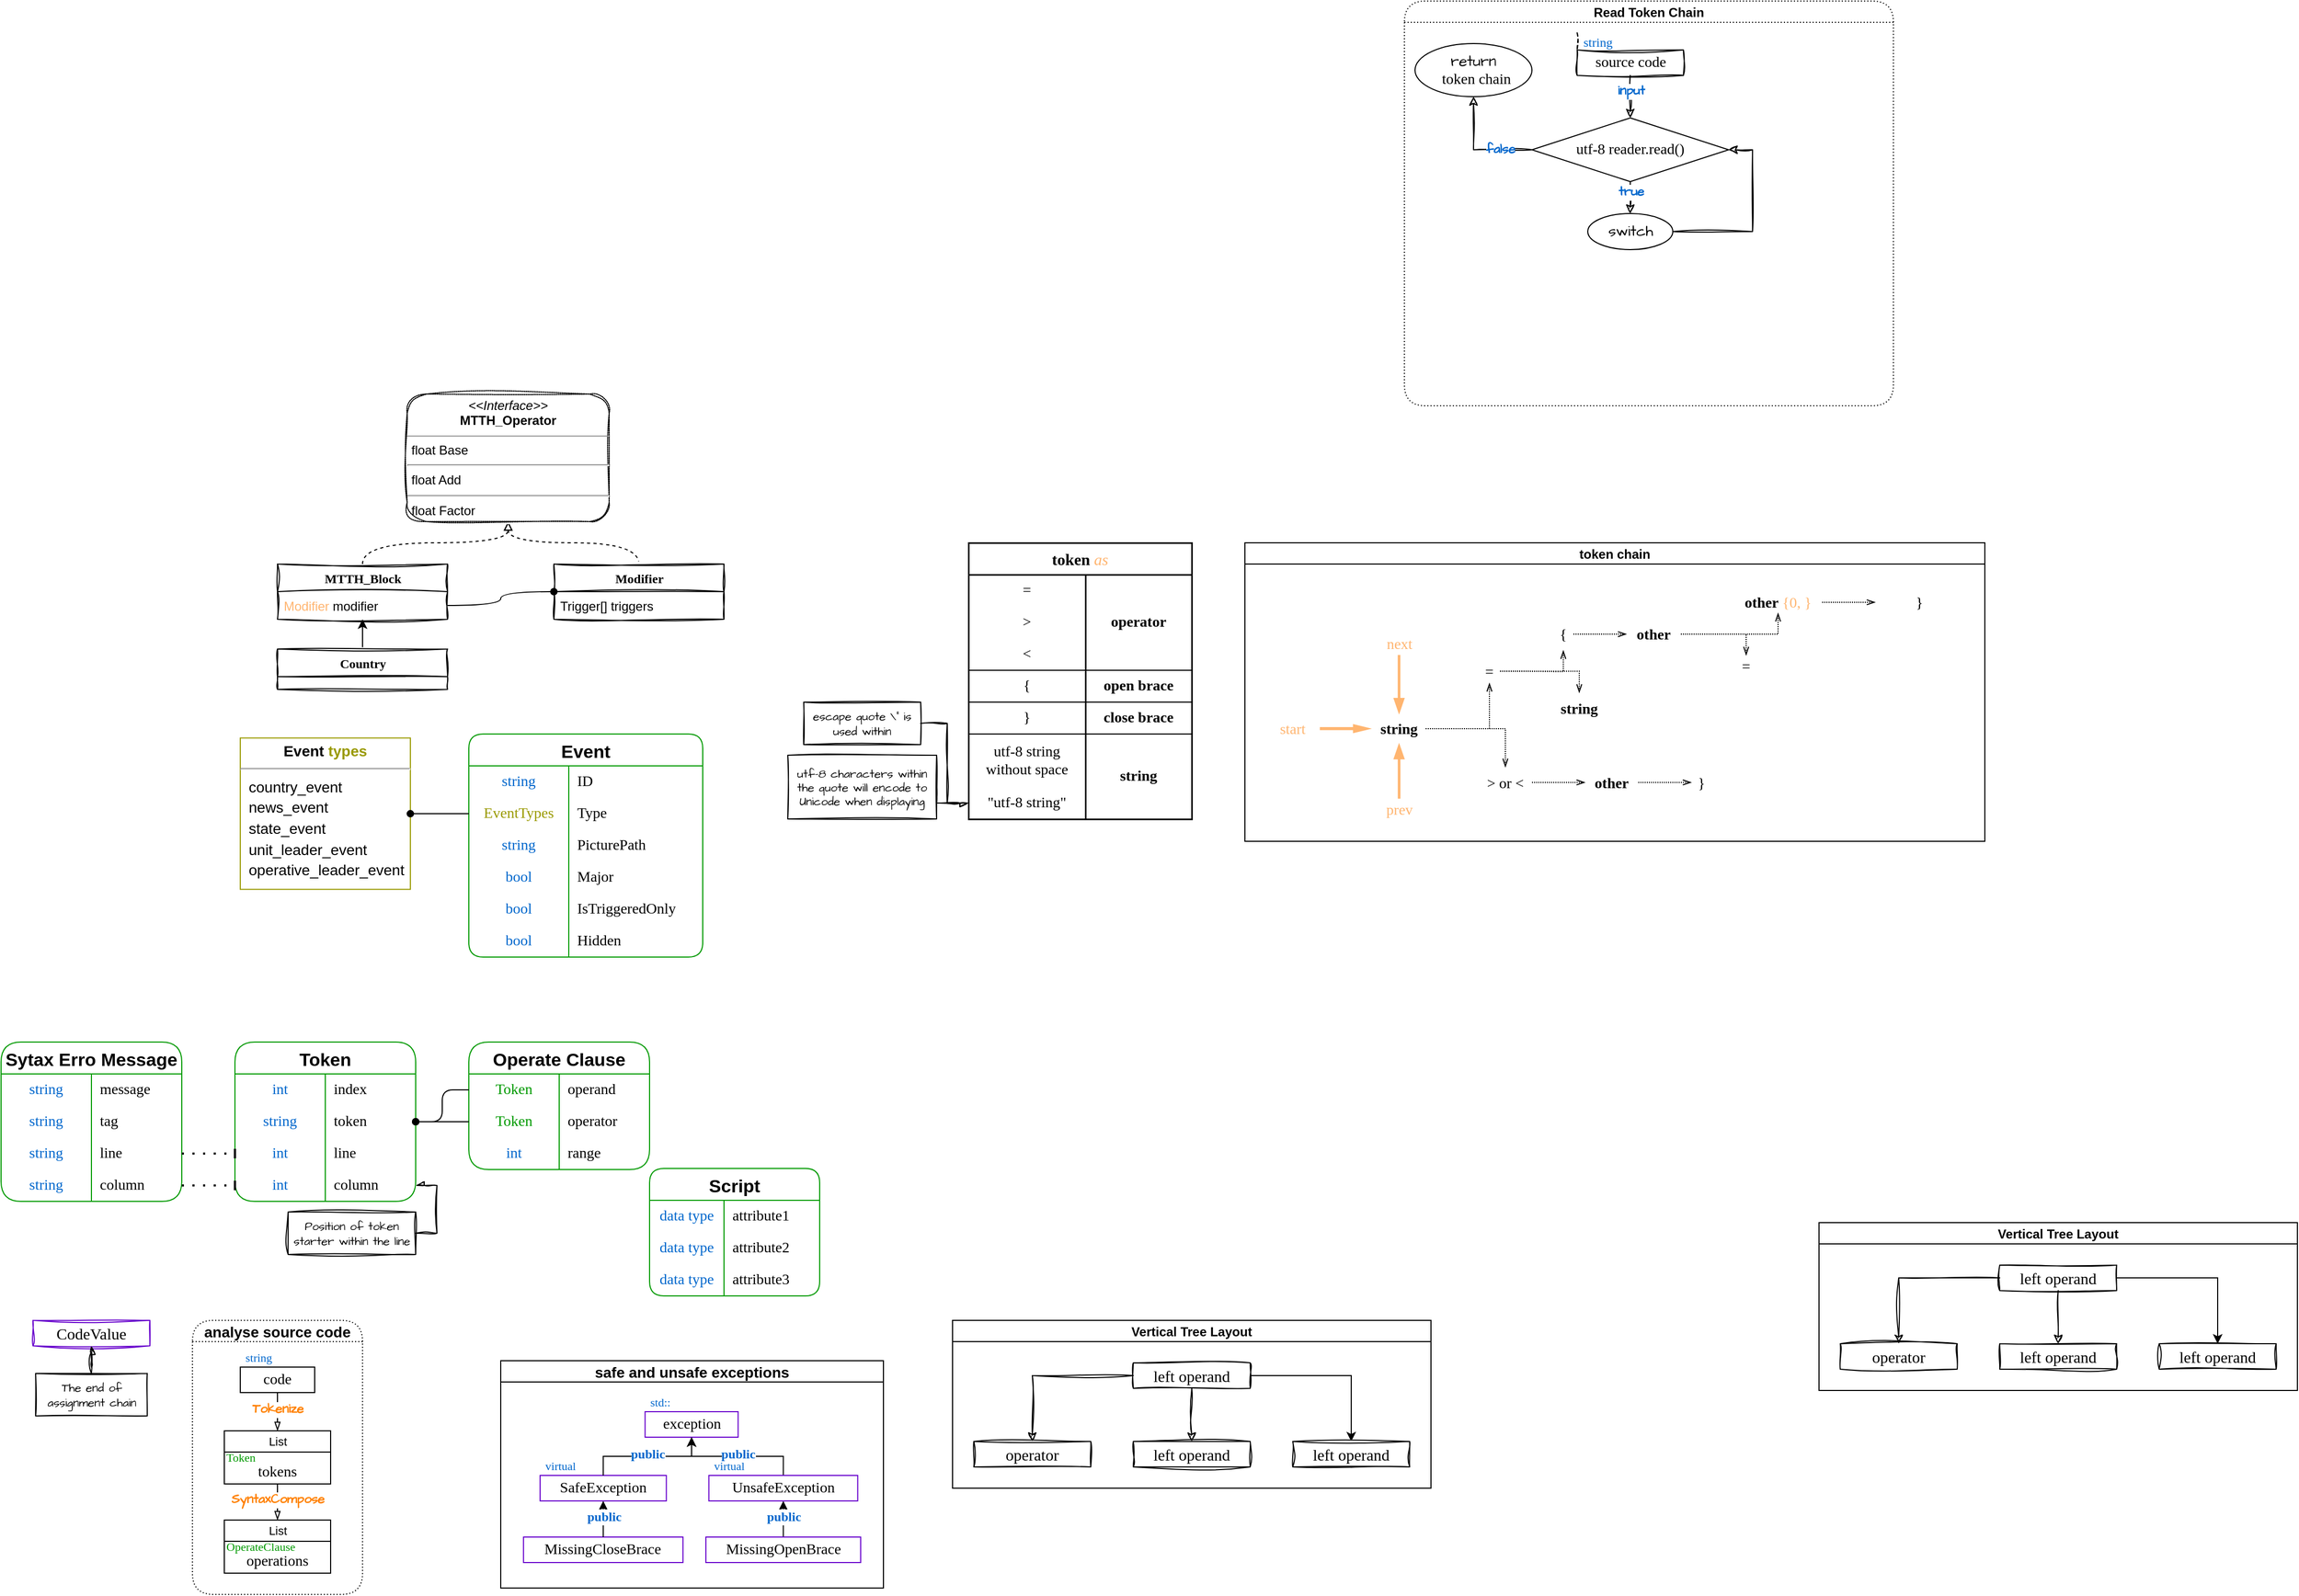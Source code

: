 <mxfile version="21.2.8" type="device">
  <diagram name="页-1" id="Page-1">
    <mxGraphModel dx="1205" dy="1634" grid="1" gridSize="10" guides="1" tooltips="1" connect="1" arrows="1" fold="1" page="1" pageScale="1" pageWidth="1169" pageHeight="827" math="1" shadow="0">
      <root>
        <mxCell id="0" />
        <mxCell id="1" parent="0" />
        <mxCell id="NdLmH3b-flT8JhRpCi9Z-281" style="edgeStyle=orthogonalEdgeStyle;hachureGap=4;orthogonalLoop=1;jettySize=auto;html=1;entryX=0.5;entryY=1;entryDx=0;entryDy=0;fontFamily=Architects Daughter;fontSource=https%3A%2F%2Ffonts.googleapis.com%2Fcss%3Ffamily%3DArchitects%2BDaughter;fontSize=16;curved=1;dashed=1;endArrow=block;endFill=0;labelBackgroundColor=none;fontColor=default;" parent="1" source="NdLmH3b-flT8JhRpCi9Z-196" target="NdLmH3b-flT8JhRpCi9Z-253" edge="1">
          <mxGeometry relative="1" as="geometry" />
        </mxCell>
        <mxCell id="NdLmH3b-flT8JhRpCi9Z-196" value="MTTH_Block" style="swimlane;html=1;fontStyle=1;align=center;verticalAlign=top;childLayout=stackLayout;horizontal=1;startSize=26;horizontalStack=0;resizeParent=1;resizeLast=0;collapsible=1;marginBottom=0;swimlaneFillColor=#ffffff;rounded=0;shadow=0;comic=0;labelBackgroundColor=none;strokeWidth=1;fontFamily=Verdana;fontSize=12;sketch=1;curveFitting=1;jiggle=2;" parent="1" vertex="1">
          <mxGeometry x="420" y="330" width="160" height="52" as="geometry">
            <mxRectangle x="420" y="330" width="120" height="30" as="alternateBounds" />
          </mxGeometry>
        </mxCell>
        <mxCell id="NdLmH3b-flT8JhRpCi9Z-197" value="&lt;font color=&quot;#ffb570&quot;&gt;Modifier &lt;/font&gt;modifier" style="text;html=1;strokeColor=none;fillColor=none;align=left;verticalAlign=top;spacingLeft=4;spacingRight=4;whiteSpace=wrap;overflow=hidden;rotatable=0;points=[[0,0.5],[1,0.5]];portConstraint=eastwest;sketch=1;curveFitting=1;jiggle=2;labelBackgroundColor=none;" parent="NdLmH3b-flT8JhRpCi9Z-196" vertex="1">
          <mxGeometry y="26" width="160" height="26" as="geometry" />
        </mxCell>
        <mxCell id="NdLmH3b-flT8JhRpCi9Z-257" style="edgeStyle=orthogonalEdgeStyle;rounded=0;orthogonalLoop=1;jettySize=auto;html=1;entryX=0.5;entryY=1;entryDx=0;entryDy=0;labelBackgroundColor=none;fontColor=default;" parent="1" source="NdLmH3b-flT8JhRpCi9Z-221" target="NdLmH3b-flT8JhRpCi9Z-196" edge="1">
          <mxGeometry relative="1" as="geometry" />
        </mxCell>
        <mxCell id="NdLmH3b-flT8JhRpCi9Z-221" value="Country" style="swimlane;html=1;fontStyle=1;align=center;verticalAlign=top;childLayout=stackLayout;horizontal=1;startSize=26;horizontalStack=0;resizeParent=1;resizeLast=0;collapsible=1;marginBottom=0;swimlaneFillColor=#ffffff;rounded=0;shadow=0;comic=0;labelBackgroundColor=none;strokeWidth=1;fontFamily=Verdana;fontSize=12;sketch=1;curveFitting=1;jiggle=2;" parent="1" vertex="1">
          <mxGeometry x="420" y="410" width="160" height="38" as="geometry" />
        </mxCell>
        <mxCell id="NdLmH3b-flT8JhRpCi9Z-278" style="edgeStyle=orthogonalEdgeStyle;hachureGap=4;orthogonalLoop=1;jettySize=auto;html=1;entryX=0.5;entryY=1;entryDx=0;entryDy=0;fontFamily=Architects Daughter;fontSource=https%3A%2F%2Ffonts.googleapis.com%2Fcss%3Ffamily%3DArchitects%2BDaughter;fontSize=16;curved=1;dashed=1;endArrow=block;endFill=0;labelBackgroundColor=none;fontColor=default;" parent="1" source="NdLmH3b-flT8JhRpCi9Z-242" target="NdLmH3b-flT8JhRpCi9Z-253" edge="1">
          <mxGeometry relative="1" as="geometry" />
        </mxCell>
        <mxCell id="NdLmH3b-flT8JhRpCi9Z-242" value="Modifier" style="swimlane;html=1;fontStyle=1;align=center;verticalAlign=top;childLayout=stackLayout;horizontal=1;startSize=26;horizontalStack=0;resizeParent=1;resizeLast=0;collapsible=1;marginBottom=0;swimlaneFillColor=#ffffff;rounded=0;shadow=0;comic=0;labelBackgroundColor=none;strokeWidth=1;fontFamily=Verdana;fontSize=12;sketch=1;curveFitting=1;jiggle=2;" parent="1" vertex="1">
          <mxGeometry x="680" y="330" width="160" height="52" as="geometry" />
        </mxCell>
        <mxCell id="NdLmH3b-flT8JhRpCi9Z-243" value="Trigger[] triggers" style="text;html=1;strokeColor=none;fillColor=none;align=left;verticalAlign=top;spacingLeft=4;spacingRight=4;whiteSpace=wrap;overflow=hidden;rotatable=0;points=[[0,0.5],[1,0.5]];portConstraint=eastwest;sketch=1;curveFitting=1;jiggle=2;labelBackgroundColor=none;" parent="NdLmH3b-flT8JhRpCi9Z-242" vertex="1">
          <mxGeometry y="26" width="160" height="26" as="geometry" />
        </mxCell>
        <mxCell id="NdLmH3b-flT8JhRpCi9Z-253" value="&lt;p style=&quot;margin:0px;margin-top:4px;text-align:center;&quot;&gt;&lt;i&gt;&amp;lt;&amp;lt;Interface&amp;gt;&amp;gt;&lt;/i&gt;&lt;br&gt;&lt;b&gt;MTTH_Operator&lt;/b&gt;&lt;/p&gt;&lt;hr size=&quot;1&quot;&gt;&lt;p style=&quot;margin:0px;margin-left:4px;&quot;&gt;float Base&lt;/p&gt;&lt;hr&gt;&lt;p style=&quot;margin:0px;margin-left:4px;&quot;&gt;float Add&lt;/p&gt;&lt;hr&gt;&lt;p style=&quot;margin:0px;margin-left:4px;&quot;&gt;float Factor&lt;/p&gt;" style="verticalAlign=top;align=left;overflow=fill;fontSize=12;fontFamily=Helvetica;html=1;whiteSpace=wrap;dashed=1;dashPattern=1 1;fillStyle=auto;rounded=1;glass=0;shadow=0;sketch=1;curveFitting=1;jiggle=2;labelBackgroundColor=none;" parent="1" vertex="1">
          <mxGeometry x="542" y="170" width="190" height="120" as="geometry" />
        </mxCell>
        <mxCell id="NdLmH3b-flT8JhRpCi9Z-266" style="orthogonalLoop=1;jettySize=auto;html=1;endArrow=oval;endFill=1;startArrow=none;startFill=0;edgeStyle=orthogonalEdgeStyle;elbow=vertical;curved=1;labelBackgroundColor=none;fontColor=default;" parent="1" source="NdLmH3b-flT8JhRpCi9Z-197" target="NdLmH3b-flT8JhRpCi9Z-242" edge="1">
          <mxGeometry relative="1" as="geometry" />
        </mxCell>
        <mxCell id="Vjii6AUxURgtL8GIYEIG-1" value="&lt;p style=&quot;border-color: var(--border-color); margin: 4px 0px 0px; text-align: center; font-size: 14px;&quot;&gt;&lt;b style=&quot;border-color: var(--border-color);&quot;&gt;&lt;font style=&quot;border-color: var(--border-color);&quot;&gt;&lt;font style=&quot;border-color: var(--border-color);&quot;&gt;Event&amp;nbsp;&lt;font style=&quot;border-color: var(--border-color);&quot; color=&quot;#999900&quot;&gt;types&lt;/font&gt;&lt;/font&gt;&lt;/font&gt;&lt;/b&gt;&lt;/p&gt;&lt;hr style=&quot;border-color: var(--border-color); font-size: 14px;&quot;&gt;&lt;p style=&quot;border-color: var(--border-color); margin: 0px 0px 0px 8px; line-height: 19.6px; font-size: 14px;&quot;&gt;country_event&lt;br style=&quot;border-color: var(--border-color);&quot;&gt;news_event&lt;br style=&quot;border-color: var(--border-color);&quot;&gt;&lt;span style=&quot;border-color: var(--border-color); background-color: initial;&quot;&gt;state_event&lt;/span&gt;&lt;br style=&quot;border-color: var(--border-color);&quot;&gt;&lt;span style=&quot;border-color: var(--border-color); background-color: initial;&quot;&gt;unit_leader_event&lt;/span&gt;&lt;br style=&quot;border-color: var(--border-color);&quot;&gt;&lt;span style=&quot;border-color: var(--border-color); background-color: initial;&quot;&gt;operative_leader_event&lt;/span&gt;&lt;/p&gt;" style="verticalAlign=top;align=left;overflow=fill;fontSize=12;fontFamily=Helvetica;html=1;whiteSpace=wrap;hachureGap=4;fontSource=https%3A%2F%2Ffonts.googleapis.com%2Fcss%3Ffamily%3DArchitects%2BDaughter;labelBackgroundColor=none;strokeColor=#999900;fillColor=default;" parent="1" vertex="1">
          <mxGeometry x="385" y="493.75" width="160" height="142.5" as="geometry" />
        </mxCell>
        <mxCell id="Vjii6AUxURgtL8GIYEIG-38" value="Event" style="shape=table;startSize=30;container=1;collapsible=0;childLayout=tableLayout;fixedRows=1;rowLines=0;fontStyle=1;strokeColor=#009900;fontSize=17;hachureGap=4;fontFamily=Helvetica;fontColor=#000000;fontSource=https%3A%2F%2Ffonts.googleapis.com%2Fcss%3Ffamily%3DArchitects%2BDaughter;labelBorderColor=none;rounded=1;verticalAlign=middle;" parent="1" vertex="1">
          <mxGeometry x="600" y="490" width="220" height="210" as="geometry" />
        </mxCell>
        <mxCell id="Vjii6AUxURgtL8GIYEIG-39" value="" style="shape=tableRow;horizontal=0;startSize=0;swimlaneHead=0;swimlaneBody=0;top=0;left=0;bottom=0;right=0;collapsible=0;dropTarget=0;fillColor=none;points=[[0,0.5],[1,0.5]];portConstraint=eastwest;strokeColor=inherit;fontSize=16;sketch=1;hachureGap=4;jiggle=2;curveFitting=1;fontFamily=Architects Daughter;fontSource=https%3A%2F%2Ffonts.googleapis.com%2Fcss%3Ffamily%3DArchitects%2BDaughter;" parent="Vjii6AUxURgtL8GIYEIG-38" vertex="1">
          <mxGeometry y="30" width="220" height="30" as="geometry" />
        </mxCell>
        <mxCell id="Vjii6AUxURgtL8GIYEIG-40" value="string" style="shape=partialRectangle;html=1;whiteSpace=wrap;connectable=0;fillColor=none;top=0;left=0;bottom=0;right=0;overflow=hidden;pointerEvents=1;strokeColor=inherit;fontSize=14;sketch=1;hachureGap=4;jiggle=2;curveFitting=1;fontFamily=Verdana;fontColor=#0066CC;" parent="Vjii6AUxURgtL8GIYEIG-39" vertex="1">
          <mxGeometry width="94" height="30" as="geometry">
            <mxRectangle width="94" height="30" as="alternateBounds" />
          </mxGeometry>
        </mxCell>
        <mxCell id="Vjii6AUxURgtL8GIYEIG-41" value="ID" style="shape=partialRectangle;html=1;whiteSpace=wrap;connectable=0;fillColor=none;top=0;left=0;bottom=0;right=0;align=left;spacingLeft=6;overflow=hidden;strokeColor=inherit;fontSize=14;sketch=1;hachureGap=4;jiggle=2;curveFitting=1;fontFamily=Verdana;" parent="Vjii6AUxURgtL8GIYEIG-39" vertex="1">
          <mxGeometry x="94" width="126" height="30" as="geometry">
            <mxRectangle width="126" height="30" as="alternateBounds" />
          </mxGeometry>
        </mxCell>
        <mxCell id="Vjii6AUxURgtL8GIYEIG-42" value="" style="shape=tableRow;horizontal=0;startSize=0;swimlaneHead=0;swimlaneBody=0;top=0;left=0;bottom=0;right=0;collapsible=0;dropTarget=0;fillColor=none;points=[[0,0.5],[1,0.5]];portConstraint=eastwest;strokeColor=inherit;fontSize=16;sketch=1;hachureGap=4;jiggle=2;curveFitting=1;fontFamily=Architects Daughter;fontSource=https%3A%2F%2Ffonts.googleapis.com%2Fcss%3Ffamily%3DArchitects%2BDaughter;" parent="Vjii6AUxURgtL8GIYEIG-38" vertex="1">
          <mxGeometry y="60" width="220" height="30" as="geometry" />
        </mxCell>
        <mxCell id="Vjii6AUxURgtL8GIYEIG-43" value="EventTypes" style="shape=partialRectangle;html=1;whiteSpace=wrap;connectable=0;fillColor=none;top=0;left=0;bottom=0;right=0;overflow=hidden;strokeColor=inherit;fontSize=14;sketch=1;hachureGap=4;jiggle=2;curveFitting=1;fontFamily=Verdana;fontColor=#999900;" parent="Vjii6AUxURgtL8GIYEIG-42" vertex="1">
          <mxGeometry width="94" height="30" as="geometry">
            <mxRectangle width="94" height="30" as="alternateBounds" />
          </mxGeometry>
        </mxCell>
        <mxCell id="Vjii6AUxURgtL8GIYEIG-44" value="Type" style="shape=partialRectangle;html=1;whiteSpace=wrap;connectable=0;fillColor=none;top=0;left=0;bottom=0;right=0;align=left;spacingLeft=6;overflow=hidden;strokeColor=inherit;fontSize=14;sketch=1;hachureGap=4;jiggle=2;curveFitting=1;fontFamily=Verdana;" parent="Vjii6AUxURgtL8GIYEIG-42" vertex="1">
          <mxGeometry x="94" width="126" height="30" as="geometry">
            <mxRectangle width="126" height="30" as="alternateBounds" />
          </mxGeometry>
        </mxCell>
        <mxCell id="Vjii6AUxURgtL8GIYEIG-45" value="" style="shape=tableRow;horizontal=0;startSize=0;swimlaneHead=0;swimlaneBody=0;top=0;left=0;bottom=0;right=0;collapsible=0;dropTarget=0;fillColor=none;points=[[0,0.5],[1,0.5]];portConstraint=eastwest;strokeColor=inherit;fontSize=16;sketch=1;hachureGap=4;jiggle=2;curveFitting=1;fontFamily=Architects Daughter;fontSource=https%3A%2F%2Ffonts.googleapis.com%2Fcss%3Ffamily%3DArchitects%2BDaughter;" parent="Vjii6AUxURgtL8GIYEIG-38" vertex="1">
          <mxGeometry y="90" width="220" height="30" as="geometry" />
        </mxCell>
        <mxCell id="Vjii6AUxURgtL8GIYEIG-46" value="string" style="shape=partialRectangle;html=1;whiteSpace=wrap;connectable=0;fillColor=none;top=0;left=0;bottom=0;right=0;overflow=hidden;strokeColor=inherit;fontSize=14;sketch=1;hachureGap=4;jiggle=2;curveFitting=1;fontFamily=Verdana;fontColor=#0066CC;" parent="Vjii6AUxURgtL8GIYEIG-45" vertex="1">
          <mxGeometry width="94" height="30" as="geometry">
            <mxRectangle width="94" height="30" as="alternateBounds" />
          </mxGeometry>
        </mxCell>
        <mxCell id="Vjii6AUxURgtL8GIYEIG-47" value="PicturePath" style="shape=partialRectangle;html=1;whiteSpace=wrap;connectable=0;fillColor=none;top=0;left=0;bottom=0;right=0;align=left;spacingLeft=6;overflow=hidden;strokeColor=inherit;fontSize=14;sketch=1;hachureGap=4;jiggle=2;curveFitting=1;fontFamily=Verdana;" parent="Vjii6AUxURgtL8GIYEIG-45" vertex="1">
          <mxGeometry x="94" width="126" height="30" as="geometry">
            <mxRectangle width="126" height="30" as="alternateBounds" />
          </mxGeometry>
        </mxCell>
        <mxCell id="Vjii6AUxURgtL8GIYEIG-65" value="" style="shape=tableRow;horizontal=0;startSize=0;swimlaneHead=0;swimlaneBody=0;top=0;left=0;bottom=0;right=0;collapsible=0;dropTarget=0;fillColor=none;points=[[0,0.5],[1,0.5]];portConstraint=eastwest;strokeColor=inherit;fontSize=16;sketch=1;hachureGap=4;jiggle=2;curveFitting=1;fontFamily=Architects Daughter;fontSource=https%3A%2F%2Ffonts.googleapis.com%2Fcss%3Ffamily%3DArchitects%2BDaughter;" parent="Vjii6AUxURgtL8GIYEIG-38" vertex="1">
          <mxGeometry y="120" width="220" height="30" as="geometry" />
        </mxCell>
        <mxCell id="Vjii6AUxURgtL8GIYEIG-66" value="bool" style="shape=partialRectangle;html=1;whiteSpace=wrap;connectable=0;fillColor=none;top=0;left=0;bottom=0;right=0;overflow=hidden;strokeColor=inherit;fontSize=14;sketch=1;hachureGap=4;jiggle=2;curveFitting=1;fontFamily=Verdana;fontColor=#0066CC;" parent="Vjii6AUxURgtL8GIYEIG-65" vertex="1">
          <mxGeometry width="94" height="30" as="geometry">
            <mxRectangle width="94" height="30" as="alternateBounds" />
          </mxGeometry>
        </mxCell>
        <mxCell id="Vjii6AUxURgtL8GIYEIG-67" value="Major" style="shape=partialRectangle;html=1;whiteSpace=wrap;connectable=0;fillColor=none;top=0;left=0;bottom=0;right=0;align=left;spacingLeft=6;overflow=hidden;strokeColor=inherit;fontSize=14;sketch=1;hachureGap=4;jiggle=2;curveFitting=1;fontFamily=Verdana;" parent="Vjii6AUxURgtL8GIYEIG-65" vertex="1">
          <mxGeometry x="94" width="126" height="30" as="geometry">
            <mxRectangle width="126" height="30" as="alternateBounds" />
          </mxGeometry>
        </mxCell>
        <mxCell id="Vjii6AUxURgtL8GIYEIG-61" value="" style="shape=tableRow;horizontal=0;startSize=0;swimlaneHead=0;swimlaneBody=0;top=0;left=0;bottom=0;right=0;collapsible=0;dropTarget=0;fillColor=none;points=[[0,0.5],[1,0.5]];portConstraint=eastwest;strokeColor=inherit;fontSize=16;sketch=1;hachureGap=4;jiggle=2;curveFitting=1;fontFamily=Architects Daughter;fontSource=https%3A%2F%2Ffonts.googleapis.com%2Fcss%3Ffamily%3DArchitects%2BDaughter;" parent="Vjii6AUxURgtL8GIYEIG-38" vertex="1">
          <mxGeometry y="150" width="220" height="30" as="geometry" />
        </mxCell>
        <mxCell id="Vjii6AUxURgtL8GIYEIG-62" value="bool" style="shape=partialRectangle;html=1;whiteSpace=wrap;connectable=0;fillColor=none;top=0;left=0;bottom=0;right=0;overflow=hidden;strokeColor=inherit;fontSize=14;sketch=1;hachureGap=4;jiggle=2;curveFitting=1;fontFamily=Verdana;fontColor=#0066CC;" parent="Vjii6AUxURgtL8GIYEIG-61" vertex="1">
          <mxGeometry width="94" height="30" as="geometry">
            <mxRectangle width="94" height="30" as="alternateBounds" />
          </mxGeometry>
        </mxCell>
        <mxCell id="Vjii6AUxURgtL8GIYEIG-63" value="IsTriggeredOnly" style="shape=partialRectangle;html=1;whiteSpace=wrap;connectable=0;fillColor=none;top=0;left=0;bottom=0;right=0;align=left;spacingLeft=6;overflow=hidden;strokeColor=inherit;fontSize=14;sketch=1;hachureGap=4;jiggle=2;curveFitting=1;fontFamily=Verdana;" parent="Vjii6AUxURgtL8GIYEIG-61" vertex="1">
          <mxGeometry x="94" width="126" height="30" as="geometry">
            <mxRectangle width="126" height="30" as="alternateBounds" />
          </mxGeometry>
        </mxCell>
        <mxCell id="Vjii6AUxURgtL8GIYEIG-86" value="" style="shape=tableRow;horizontal=0;startSize=0;swimlaneHead=0;swimlaneBody=0;top=0;left=0;bottom=0;right=0;collapsible=0;dropTarget=0;fillColor=none;points=[[0,0.5],[1,0.5]];portConstraint=eastwest;strokeColor=inherit;fontSize=16;sketch=1;hachureGap=4;jiggle=2;curveFitting=1;fontFamily=Architects Daughter;fontSource=https%3A%2F%2Ffonts.googleapis.com%2Fcss%3Ffamily%3DArchitects%2BDaughter;" parent="Vjii6AUxURgtL8GIYEIG-38" vertex="1">
          <mxGeometry y="180" width="220" height="30" as="geometry" />
        </mxCell>
        <mxCell id="Vjii6AUxURgtL8GIYEIG-87" value="bool" style="shape=partialRectangle;html=1;whiteSpace=wrap;connectable=0;fillColor=none;top=0;left=0;bottom=0;right=0;overflow=hidden;strokeColor=inherit;fontSize=14;sketch=1;hachureGap=4;jiggle=2;curveFitting=1;fontFamily=Verdana;fontColor=#0066CC;" parent="Vjii6AUxURgtL8GIYEIG-86" vertex="1">
          <mxGeometry width="94" height="30" as="geometry">
            <mxRectangle width="94" height="30" as="alternateBounds" />
          </mxGeometry>
        </mxCell>
        <mxCell id="Vjii6AUxURgtL8GIYEIG-88" value="Hidden" style="shape=partialRectangle;html=1;whiteSpace=wrap;connectable=0;fillColor=none;top=0;left=0;bottom=0;right=0;align=left;spacingLeft=6;overflow=hidden;strokeColor=inherit;fontSize=14;sketch=1;hachureGap=4;jiggle=2;curveFitting=1;fontFamily=Verdana;" parent="Vjii6AUxURgtL8GIYEIG-86" vertex="1">
          <mxGeometry x="94" width="126" height="30" as="geometry">
            <mxRectangle width="126" height="30" as="alternateBounds" />
          </mxGeometry>
        </mxCell>
        <mxCell id="Vjii6AUxURgtL8GIYEIG-64" style="edgeStyle=orthogonalEdgeStyle;rounded=1;hachureGap=4;orthogonalLoop=1;jettySize=auto;html=1;fontFamily=Helvetica;fontSource=https%3A%2F%2Ffonts.googleapis.com%2Fcss%3Ffamily%3DArchitects%2BDaughter;fontSize=11;labelBackgroundColor=none;endArrow=oval;endFill=1;startArrow=none;startFill=0;curved=1;" parent="1" source="Vjii6AUxURgtL8GIYEIG-42" target="Vjii6AUxURgtL8GIYEIG-1" edge="1">
          <mxGeometry relative="1" as="geometry" />
        </mxCell>
        <mxCell id="Vjii6AUxURgtL8GIYEIG-114" value="Script" style="shape=table;startSize=30;container=1;collapsible=0;childLayout=tableLayout;fixedRows=1;rowLines=0;fontStyle=1;strokeColor=#009900;fontSize=17;hachureGap=4;fontFamily=Helvetica;fontColor=#000000;fontSource=https%3A%2F%2Ffonts.googleapis.com%2Fcss%3Ffamily%3DArchitects%2BDaughter;labelBorderColor=none;rounded=1;swimlaneLine=1;verticalAlign=middle;" parent="1" vertex="1">
          <mxGeometry x="770" y="899" width="160" height="120" as="geometry" />
        </mxCell>
        <mxCell id="Vjii6AUxURgtL8GIYEIG-115" value="" style="shape=tableRow;horizontal=0;startSize=0;swimlaneHead=0;swimlaneBody=0;top=0;left=0;bottom=0;right=0;collapsible=0;dropTarget=0;fillColor=none;points=[[0,0.5],[1,0.5]];portConstraint=eastwest;strokeColor=inherit;fontSize=16;sketch=1;hachureGap=4;jiggle=2;curveFitting=1;fontFamily=Architects Daughter;fontSource=https%3A%2F%2Ffonts.googleapis.com%2Fcss%3Ffamily%3DArchitects%2BDaughter;" parent="Vjii6AUxURgtL8GIYEIG-114" vertex="1">
          <mxGeometry y="30" width="160" height="30" as="geometry" />
        </mxCell>
        <mxCell id="Vjii6AUxURgtL8GIYEIG-116" value="data type" style="shape=partialRectangle;html=1;whiteSpace=wrap;connectable=0;fillColor=none;top=0;left=0;bottom=0;right=0;overflow=hidden;pointerEvents=1;strokeColor=inherit;fontSize=14;sketch=1;hachureGap=4;jiggle=2;curveFitting=1;fontFamily=Verdana;fontColor=#0066CC;fontSource=https%3A%2F%2Ffonts.googleapis.com%2Fcss%3Ffamily%3DArchitects%2BDaughter;" parent="Vjii6AUxURgtL8GIYEIG-115" vertex="1">
          <mxGeometry width="70" height="30" as="geometry">
            <mxRectangle width="70" height="30" as="alternateBounds" />
          </mxGeometry>
        </mxCell>
        <mxCell id="Vjii6AUxURgtL8GIYEIG-117" value="attribute1" style="shape=partialRectangle;html=1;whiteSpace=wrap;connectable=0;fillColor=none;top=0;left=0;bottom=0;right=0;align=left;spacingLeft=6;overflow=hidden;strokeColor=inherit;fontSize=14;sketch=1;hachureGap=4;jiggle=2;curveFitting=1;fontFamily=Verdana;fontSource=https%3A%2F%2Ffonts.googleapis.com%2Fcss%3Ffamily%3DArchitects%2BDaughter;" parent="Vjii6AUxURgtL8GIYEIG-115" vertex="1">
          <mxGeometry x="70" width="90" height="30" as="geometry">
            <mxRectangle width="90" height="30" as="alternateBounds" />
          </mxGeometry>
        </mxCell>
        <mxCell id="Vjii6AUxURgtL8GIYEIG-118" value="" style="shape=tableRow;horizontal=0;startSize=0;swimlaneHead=0;swimlaneBody=0;top=0;left=0;bottom=0;right=0;collapsible=0;dropTarget=0;fillColor=none;points=[[0,0.5],[1,0.5]];portConstraint=eastwest;strokeColor=inherit;fontSize=16;sketch=1;hachureGap=4;jiggle=2;curveFitting=1;fontFamily=Architects Daughter;fontSource=https%3A%2F%2Ffonts.googleapis.com%2Fcss%3Ffamily%3DArchitects%2BDaughter;" parent="Vjii6AUxURgtL8GIYEIG-114" vertex="1">
          <mxGeometry y="60" width="160" height="30" as="geometry" />
        </mxCell>
        <mxCell id="Vjii6AUxURgtL8GIYEIG-119" value="data type" style="shape=partialRectangle;html=1;whiteSpace=wrap;connectable=0;fillColor=none;top=0;left=0;bottom=0;right=0;overflow=hidden;strokeColor=inherit;fontSize=14;sketch=1;hachureGap=4;jiggle=2;curveFitting=1;fontFamily=Verdana;fontColor=#0066CC;fontSource=https%3A%2F%2Ffonts.googleapis.com%2Fcss%3Ffamily%3DArchitects%2BDaughter;" parent="Vjii6AUxURgtL8GIYEIG-118" vertex="1">
          <mxGeometry width="70" height="30" as="geometry">
            <mxRectangle width="70" height="30" as="alternateBounds" />
          </mxGeometry>
        </mxCell>
        <mxCell id="Vjii6AUxURgtL8GIYEIG-120" value="attribute2" style="shape=partialRectangle;html=1;whiteSpace=wrap;connectable=0;fillColor=none;top=0;left=0;bottom=0;right=0;align=left;spacingLeft=6;overflow=hidden;strokeColor=inherit;fontSize=14;sketch=1;hachureGap=4;jiggle=2;curveFitting=1;fontFamily=Verdana;fontSource=https%3A%2F%2Ffonts.googleapis.com%2Fcss%3Ffamily%3DArchitects%2BDaughter;" parent="Vjii6AUxURgtL8GIYEIG-118" vertex="1">
          <mxGeometry x="70" width="90" height="30" as="geometry">
            <mxRectangle width="90" height="30" as="alternateBounds" />
          </mxGeometry>
        </mxCell>
        <mxCell id="Vjii6AUxURgtL8GIYEIG-121" value="" style="shape=tableRow;horizontal=0;startSize=0;swimlaneHead=0;swimlaneBody=0;top=0;left=0;bottom=0;right=0;collapsible=0;dropTarget=0;fillColor=none;points=[[0,0.5],[1,0.5]];portConstraint=eastwest;strokeColor=inherit;fontSize=16;sketch=1;hachureGap=4;jiggle=2;curveFitting=1;fontFamily=Architects Daughter;fontSource=https%3A%2F%2Ffonts.googleapis.com%2Fcss%3Ffamily%3DArchitects%2BDaughter;" parent="Vjii6AUxURgtL8GIYEIG-114" vertex="1">
          <mxGeometry y="90" width="160" height="30" as="geometry" />
        </mxCell>
        <mxCell id="Vjii6AUxURgtL8GIYEIG-122" value="data type" style="shape=partialRectangle;html=1;whiteSpace=wrap;connectable=0;fillColor=none;top=0;left=0;bottom=0;right=0;overflow=hidden;strokeColor=inherit;fontSize=14;sketch=1;hachureGap=4;jiggle=2;curveFitting=1;fontFamily=Verdana;fontColor=#0066CC;fontSource=https%3A%2F%2Ffonts.googleapis.com%2Fcss%3Ffamily%3DArchitects%2BDaughter;" parent="Vjii6AUxURgtL8GIYEIG-121" vertex="1">
          <mxGeometry width="70" height="30" as="geometry">
            <mxRectangle width="70" height="30" as="alternateBounds" />
          </mxGeometry>
        </mxCell>
        <mxCell id="Vjii6AUxURgtL8GIYEIG-123" value="attribute3" style="shape=partialRectangle;html=1;whiteSpace=wrap;connectable=0;fillColor=none;top=0;left=0;bottom=0;right=0;align=left;spacingLeft=6;overflow=hidden;strokeColor=inherit;fontSize=14;sketch=1;hachureGap=4;jiggle=2;curveFitting=1;fontFamily=Verdana;fontSource=https%3A%2F%2Ffonts.googleapis.com%2Fcss%3Ffamily%3DArchitects%2BDaughter;" parent="Vjii6AUxURgtL8GIYEIG-121" vertex="1">
          <mxGeometry x="70" width="90" height="30" as="geometry">
            <mxRectangle width="90" height="30" as="alternateBounds" />
          </mxGeometry>
        </mxCell>
        <mxCell id="4ylQi8chV3VAhu0jrpGG-318" value="CodeValue" style="whiteSpace=wrap;html=1;align=center;sketch=1;hachureGap=4;jiggle=2;curveFitting=1;fontFamily=Verdana;fontSize=15;strokeColor=#6600CC;fontSource=https%3A%2F%2Ffonts.googleapis.com%2Fcss%3Ffamily%3DArchitects%2BDaughter;" parent="1" vertex="1">
          <mxGeometry x="190" y="1042" width="110" height="24" as="geometry" />
        </mxCell>
        <mxCell id="4ylQi8chV3VAhu0jrpGG-319" value="The end of assignment chain" style="shape=note;size=0;whiteSpace=wrap;html=1;sketch=1;hachureGap=4;jiggle=1;curveFitting=1;fontFamily=Architects Daughter;fontSource=https%3A%2F%2Ffonts.googleapis.com%2Fcss%3Ffamily%3DArchitects%2BDaughter;fontSize=11;align=center;" parent="1" vertex="1">
          <mxGeometry x="192.5" y="1092" width="105" height="40" as="geometry" />
        </mxCell>
        <mxCell id="4ylQi8chV3VAhu0jrpGG-320" style="edgeStyle=orthogonalEdgeStyle;rounded=0;sketch=1;hachureGap=4;jiggle=2;curveFitting=1;orthogonalLoop=1;jettySize=auto;html=1;fontFamily=Architects Daughter;fontSource=https%3A%2F%2Ffonts.googleapis.com%2Fcss%3Ffamily%3DArchitects%2BDaughter;fontSize=16;endArrow=none;endFill=0;startArrow=async;startFill=0;" parent="1" source="4ylQi8chV3VAhu0jrpGG-318" target="4ylQi8chV3VAhu0jrpGG-319" edge="1">
          <mxGeometry relative="1" as="geometry">
            <mxPoint x="410" y="1082" as="sourcePoint" />
            <mxPoint x="440" y="1137" as="targetPoint" />
          </mxGeometry>
        </mxCell>
        <mxCell id="4ylQi8chV3VAhu0jrpGG-406" value="Vertical Tree Layout" style="swimlane;startSize=20;horizontal=1;childLayout=treeLayout;horizontalTree=0;resizable=0;containerType=tree;fontSize=12;hachureGap=4;fontFamily=Helvetica;fontSource=https%3A%2F%2Ffonts.googleapis.com%2Fcss%3Ffamily%3DArchitects%2BDaughter;rounded=0;arcSize=50;" parent="1" vertex="1">
          <mxGeometry x="1870" y="950" width="450" height="158" as="geometry" />
        </mxCell>
        <mxCell id="4ylQi8chV3VAhu0jrpGG-412" value="left operand" style="whiteSpace=wrap;html=1;align=center;sketch=1;hachureGap=4;jiggle=2;curveFitting=1;fontFamily=Verdana;fontSize=15;fontSource=https%3A%2F%2Ffonts.googleapis.com%2Fcss%3Ffamily%3DArchitects%2BDaughter;" parent="4ylQi8chV3VAhu0jrpGG-406" vertex="1">
          <mxGeometry x="170" y="40" width="110" height="24" as="geometry" />
        </mxCell>
        <mxCell id="4ylQi8chV3VAhu0jrpGG-413" value="" style="edgeStyle=orthogonalEdgeStyle;rounded=0;sketch=1;hachureGap=4;jiggle=2;curveFitting=1;orthogonalLoop=1;jettySize=auto;html=1;" parent="4ylQi8chV3VAhu0jrpGG-406" source="4ylQi8chV3VAhu0jrpGG-412" target="4ylQi8chV3VAhu0jrpGG-414" edge="1">
          <mxGeometry relative="1" as="geometry" />
        </mxCell>
        <mxCell id="4ylQi8chV3VAhu0jrpGG-414" value="operator" style="whiteSpace=wrap;html=1;align=center;sketch=1;hachureGap=4;jiggle=2;curveFitting=1;fontFamily=Verdana;fontSize=15;fontSource=https%3A%2F%2Ffonts.googleapis.com%2Fcss%3Ffamily%3DArchitects%2BDaughter;" parent="4ylQi8chV3VAhu0jrpGG-406" vertex="1">
          <mxGeometry x="20" y="114" width="110" height="24" as="geometry" />
        </mxCell>
        <mxCell id="4ylQi8chV3VAhu0jrpGG-415" value="" style="edgeStyle=orthogonalEdgeStyle;rounded=0;sketch=1;hachureGap=4;jiggle=2;curveFitting=1;orthogonalLoop=1;jettySize=auto;html=1;" parent="4ylQi8chV3VAhu0jrpGG-406" source="4ylQi8chV3VAhu0jrpGG-412" target="4ylQi8chV3VAhu0jrpGG-416" edge="1">
          <mxGeometry relative="1" as="geometry" />
        </mxCell>
        <mxCell id="4ylQi8chV3VAhu0jrpGG-416" value="left operand" style="whiteSpace=wrap;html=1;align=center;sketch=1;hachureGap=4;jiggle=2;curveFitting=1;fontFamily=Verdana;fontSize=15;fontSource=https%3A%2F%2Ffonts.googleapis.com%2Fcss%3Ffamily%3DArchitects%2BDaughter;" parent="4ylQi8chV3VAhu0jrpGG-406" vertex="1">
          <mxGeometry x="170" y="114" width="110" height="24" as="geometry" />
        </mxCell>
        <mxCell id="a0WJ-egqFYVlKW1pb-v4-191" value="" style="edgeStyle=orthogonalEdgeStyle;rounded=0;orthogonalLoop=1;jettySize=auto;html=1;" parent="4ylQi8chV3VAhu0jrpGG-406" source="4ylQi8chV3VAhu0jrpGG-412" target="a0WJ-egqFYVlKW1pb-v4-192" edge="1">
          <mxGeometry relative="1" as="geometry" />
        </mxCell>
        <mxCell id="a0WJ-egqFYVlKW1pb-v4-192" value="left operand" style="whiteSpace=wrap;html=1;align=center;sketch=1;hachureGap=4;jiggle=2;curveFitting=1;fontFamily=Verdana;fontSize=15;fontSource=https%3A%2F%2Ffonts.googleapis.com%2Fcss%3Ffamily%3DArchitects%2BDaughter;" parent="4ylQi8chV3VAhu0jrpGG-406" vertex="1">
          <mxGeometry x="320" y="114" width="110" height="24" as="geometry" />
        </mxCell>
        <mxCell id="4ylQi8chV3VAhu0jrpGG-456" value="Read Token Chain" style="swimlane;hachureGap=4;fontFamily=Helvetica;fontSource=https%3A%2F%2Ffonts.googleapis.com%2Fcss%3Ffamily%3DArchitects%2BDaughter;fontSize=12;collapsible=0;startSize=20;rounded=1;arcSize=50;dashed=1;dashPattern=1 2;" parent="1" vertex="1">
          <mxGeometry x="1480" y="-200" width="460" height="381" as="geometry" />
        </mxCell>
        <mxCell id="4ylQi8chV3VAhu0jrpGG-477" value="" style="group;sketch=1;hachureGap=4;jiggle=2;curveFitting=1;fontFamily=Architects Daughter;fontSource=https%3A%2F%2Ffonts.googleapis.com%2Fcss%3Ffamily%3DArchitects%2BDaughter;fontSize=20;" parent="4ylQi8chV3VAhu0jrpGG-456" vertex="1" connectable="0">
          <mxGeometry x="162.5" y="30" width="100" height="40" as="geometry" />
        </mxCell>
        <mxCell id="4ylQi8chV3VAhu0jrpGG-478" value="source code" style="whiteSpace=wrap;html=1;align=center;sketch=1;hachureGap=4;jiggle=2;curveFitting=1;fontFamily=Verdana;fontSize=14;fontSource=https%3A%2F%2Ffonts.googleapis.com%2Fcss%3Ffamily%3DArchitects%2BDaughter;" parent="4ylQi8chV3VAhu0jrpGG-477" vertex="1">
          <mxGeometry y="16" width="100" height="24" as="geometry" />
        </mxCell>
        <mxCell id="4ylQi8chV3VAhu0jrpGG-479" value="string" style="shape=partialRectangle;fillColor=none;align=left;verticalAlign=middle;strokeColor=none;spacingLeft=4;rotatable=0;points=[[0,0.5],[1,0.5]];portConstraint=eastwest;dropTarget=0;hachureGap=4;fontFamily=Comic Sans MS;fontSize=12;fontColor=#0066CC;gradientColor=none;spacingRight=4;horizontal=1;sketch=1;curveFitting=1;jiggle=2;fontSource=https%3A%2F%2Ffonts.googleapis.com%2Fcss%3Ffamily%3DArchitects%2BDaughter;" parent="4ylQi8chV3VAhu0jrpGG-477" vertex="1">
          <mxGeometry width="54.838" height="16" as="geometry" />
        </mxCell>
        <mxCell id="4ylQi8chV3VAhu0jrpGG-480" value="" style="shape=partialRectangle;top=0;left=0;bottom=0;fillColor=none;stokeWidth=1;dashed=1;align=left;verticalAlign=middle;spacingLeft=4;spacingRight=4;overflow=hidden;rotatable=0;points=[];portConstraint=eastwest;part=1;sketch=1;hachureGap=4;jiggle=2;curveFitting=1;fontFamily=Architects Daughter;fontSource=https%3A%2F%2Ffonts.googleapis.com%2Fcss%3Ffamily%3DArchitects%2BDaughter;fontSize=20;" parent="4ylQi8chV3VAhu0jrpGG-479" vertex="1" connectable="0">
          <mxGeometry x="-6.452" width="6.452" height="16" as="geometry" />
        </mxCell>
        <mxCell id="4ylQi8chV3VAhu0jrpGG-475" value="" style="endArrow=classic;html=1;rounded=0;hachureGap=4;fontFamily=Architects Daughter;fontSource=https%3A%2F%2Ffonts.googleapis.com%2Fcss%3Ffamily%3DArchitects%2BDaughter;fontSize=16;exitX=0.5;exitY=1;exitDx=0;exitDy=0;sketch=1;curveFitting=1;jiggle=2;edgeStyle=orthogonalEdgeStyle;" parent="4ylQi8chV3VAhu0jrpGG-456" source="4ylQi8chV3VAhu0jrpGG-478" target="4ylQi8chV3VAhu0jrpGG-545" edge="1">
          <mxGeometry relative="1" as="geometry">
            <mxPoint x="189.5" y="80" as="sourcePoint" />
            <mxPoint x="223.589" y="100.0" as="targetPoint" />
          </mxGeometry>
        </mxCell>
        <mxCell id="4ylQi8chV3VAhu0jrpGG-476" value="&lt;font color=&quot;#0066cc&quot; style=&quot;font-size: 12px;&quot;&gt;&lt;b&gt;input&lt;/b&gt;&lt;/font&gt;" style="edgeLabel;resizable=0;html=1;align=center;verticalAlign=middle;sketch=1;hachureGap=4;jiggle=2;curveFitting=1;fontFamily=Architects Daughter;fontSize=12;horizontal=1;labelBackgroundColor=default;fontColor=#FF8000;fontSource=https%3A%2F%2Ffonts.googleapis.com%2Fcss%3Ffamily%3DArchitects%2BDaughter;" parent="4ylQi8chV3VAhu0jrpGG-475" connectable="0" vertex="1">
          <mxGeometry relative="1" as="geometry">
            <mxPoint y="-5" as="offset" />
          </mxGeometry>
        </mxCell>
        <mxCell id="4ylQi8chV3VAhu0jrpGG-545" value="&lt;font face=&quot;Comic Sans MS&quot; style=&quot;font-size: 14px;&quot;&gt;utf-8 reader.read()&lt;/font&gt;" style="rhombus;whiteSpace=wrap;html=1;hachureGap=4;fontFamily=Architects Daughter;fontSource=https%3A%2F%2Ffonts.googleapis.com%2Fcss%3Ffamily%3DArchitects%2BDaughter;fontSize=14;" parent="4ylQi8chV3VAhu0jrpGG-456" vertex="1">
          <mxGeometry x="120" y="110" width="185" height="60" as="geometry" />
        </mxCell>
        <mxCell id="4ylQi8chV3VAhu0jrpGG-551" value="" style="endArrow=classic;html=1;rounded=0;hachureGap=4;fontFamily=Architects Daughter;fontSource=https%3A%2F%2Ffonts.googleapis.com%2Fcss%3Ffamily%3DArchitects%2BDaughter;fontSize=16;exitX=0;exitY=0.5;exitDx=0;exitDy=0;sketch=1;curveFitting=1;jiggle=2;entryX=0.5;entryY=1;entryDx=0;entryDy=0;edgeStyle=orthogonalEdgeStyle;" parent="4ylQi8chV3VAhu0jrpGG-456" source="4ylQi8chV3VAhu0jrpGG-545" target="4ylQi8chV3VAhu0jrpGG-553" edge="1">
          <mxGeometry relative="1" as="geometry">
            <mxPoint x="50" y="140" as="sourcePoint" />
            <mxPoint x="40" y="140" as="targetPoint" />
          </mxGeometry>
        </mxCell>
        <mxCell id="4ylQi8chV3VAhu0jrpGG-552" value="&lt;font color=&quot;#0066cc&quot;&gt;&lt;b&gt;false&lt;/b&gt;&lt;/font&gt;" style="edgeLabel;resizable=0;html=1;align=center;verticalAlign=middle;sketch=1;hachureGap=4;jiggle=2;curveFitting=1;fontFamily=Architects Daughter;fontSize=12;horizontal=1;labelBackgroundColor=default;fontColor=#FF8000;fontSource=https%3A%2F%2Ffonts.googleapis.com%2Fcss%3Ffamily%3DArchitects%2BDaughter;" parent="4ylQi8chV3VAhu0jrpGG-551" connectable="0" vertex="1">
          <mxGeometry relative="1" as="geometry">
            <mxPoint x="22" as="offset" />
          </mxGeometry>
        </mxCell>
        <mxCell id="4ylQi8chV3VAhu0jrpGG-553" value="return&lt;br style=&quot;font-size: 14px;&quot;&gt;&amp;nbsp;&lt;font face=&quot;Verdana&quot; style=&quot;font-size: 14px;&quot;&gt;token chain&lt;/font&gt;" style="ellipse;whiteSpace=wrap;html=1;hachureGap=4;fontFamily=Architects Daughter;fontSource=https%3A%2F%2Ffonts.googleapis.com%2Fcss%3Ffamily%3DArchitects%2BDaughter;fontSize=14;verticalAlign=middle;" parent="4ylQi8chV3VAhu0jrpGG-456" vertex="1">
          <mxGeometry x="10" y="40" width="110" height="50" as="geometry" />
        </mxCell>
        <mxCell id="4ylQi8chV3VAhu0jrpGG-548" value="" style="endArrow=classic;html=1;rounded=0;hachureGap=4;fontFamily=Architects Daughter;fontSource=https%3A%2F%2Ffonts.googleapis.com%2Fcss%3Ffamily%3DArchitects%2BDaughter;fontSize=16;exitX=0.5;exitY=1;exitDx=0;exitDy=0;sketch=1;curveFitting=1;jiggle=2;edgeStyle=orthogonalEdgeStyle;" parent="4ylQi8chV3VAhu0jrpGG-456" source="4ylQi8chV3VAhu0jrpGG-545" target="4ylQi8chV3VAhu0jrpGG-556" edge="1">
          <mxGeometry relative="1" as="geometry">
            <mxPoint x="212.21" y="185" as="sourcePoint" />
            <mxPoint x="212.21" y="225" as="targetPoint" />
          </mxGeometry>
        </mxCell>
        <mxCell id="4ylQi8chV3VAhu0jrpGG-549" value="&lt;font color=&quot;#0066cc&quot; style=&quot;font-size: 12px;&quot;&gt;&lt;b&gt;true&lt;/b&gt;&lt;/font&gt;" style="edgeLabel;resizable=0;html=1;align=center;verticalAlign=middle;sketch=1;hachureGap=4;jiggle=2;curveFitting=1;fontFamily=Architects Daughter;fontSize=12;horizontal=1;labelBackgroundColor=default;fontColor=#FF8000;fontSource=https%3A%2F%2Ffonts.googleapis.com%2Fcss%3Ffamily%3DArchitects%2BDaughter;" parent="4ylQi8chV3VAhu0jrpGG-548" connectable="0" vertex="1">
          <mxGeometry relative="1" as="geometry">
            <mxPoint y="-5" as="offset" />
          </mxGeometry>
        </mxCell>
        <mxCell id="4ylQi8chV3VAhu0jrpGG-563" style="edgeStyle=orthogonalEdgeStyle;rounded=0;sketch=1;hachureGap=4;jiggle=2;curveFitting=1;orthogonalLoop=1;jettySize=auto;html=1;entryX=1;entryY=0.5;entryDx=0;entryDy=0;fontFamily=Architects Daughter;fontSource=https%3A%2F%2Ffonts.googleapis.com%2Fcss%3Ffamily%3DArchitects%2BDaughter;fontSize=16;" parent="4ylQi8chV3VAhu0jrpGG-456" source="4ylQi8chV3VAhu0jrpGG-556" target="4ylQi8chV3VAhu0jrpGG-545" edge="1">
          <mxGeometry relative="1" as="geometry">
            <Array as="points">
              <mxPoint x="327.5" y="217" />
              <mxPoint x="327.5" y="140" />
            </Array>
          </mxGeometry>
        </mxCell>
        <mxCell id="4ylQi8chV3VAhu0jrpGG-556" value="switch" style="ellipse;whiteSpace=wrap;html=1;hachureGap=4;fontFamily=Architects Daughter;fontSource=https%3A%2F%2Ffonts.googleapis.com%2Fcss%3Ffamily%3DArchitects%2BDaughter;fontSize=14;" parent="4ylQi8chV3VAhu0jrpGG-456" vertex="1">
          <mxGeometry x="172.5" y="200" width="80" height="34" as="geometry" />
        </mxCell>
        <mxCell id="4ylQi8chV3VAhu0jrpGG-482" value="token &lt;span style=&quot;font-weight: normal;&quot;&gt;&lt;i&gt;&lt;font color=&quot;#ffb570&quot;&gt;as&lt;/font&gt;&lt;/i&gt;&lt;/span&gt;" style="shape=table;startSize=30;container=1;collapsible=0;childLayout=tableLayout;fixedRows=1;rowLines=0;fontStyle=1;align=center;resizeLast=1;html=1;whiteSpace=wrap;hachureGap=4;fontFamily=Verdana;fontSource=https%3A%2F%2Ffonts.googleapis.com%2Fcss%3Ffamily%3DArchitects%2BDaughter;fontSize=15;connectable=1;strokeWidth=1.5;" parent="1" vertex="1">
          <mxGeometry x="1070" y="310" width="210" height="260.14" as="geometry" />
        </mxCell>
        <mxCell id="4ylQi8chV3VAhu0jrpGG-483" value="" style="shape=tableRow;horizontal=0;startSize=0;swimlaneHead=0;swimlaneBody=0;fillColor=none;collapsible=0;dropTarget=0;points=[[0,0.5],[1,0.5]];portConstraint=eastwest;top=0;left=0;right=0;bottom=0;html=1;hachureGap=4;fontFamily=Architects Daughter;fontSource=https%3A%2F%2Ffonts.googleapis.com%2Fcss%3Ffamily%3DArchitects%2BDaughter;fontSize=20;" parent="4ylQi8chV3VAhu0jrpGG-482" vertex="1">
          <mxGeometry y="30" width="210" height="30" as="geometry" />
        </mxCell>
        <mxCell id="4ylQi8chV3VAhu0jrpGG-484" value="=" style="shape=partialRectangle;connectable=0;fillColor=none;top=0;left=0;bottom=0;right=0;fontStyle=0;overflow=hidden;html=1;whiteSpace=wrap;hachureGap=4;fontFamily=Verdana;fontSize=14;align=center;spacingLeft=0;" parent="4ylQi8chV3VAhu0jrpGG-483" vertex="1">
          <mxGeometry width="110" height="30" as="geometry">
            <mxRectangle width="110" height="30" as="alternateBounds" />
          </mxGeometry>
        </mxCell>
        <mxCell id="4ylQi8chV3VAhu0jrpGG-485" value="operator" style="shape=partialRectangle;connectable=0;fillColor=none;top=0;left=0;bottom=0;right=0;align=center;spacingLeft=0;fontStyle=1;overflow=hidden;html=1;whiteSpace=wrap;hachureGap=4;fontFamily=Comic Sans MS;fontSize=14;rowspan=3;colspan=1;" parent="4ylQi8chV3VAhu0jrpGG-483" vertex="1">
          <mxGeometry x="110" width="100" height="90" as="geometry">
            <mxRectangle width="100" height="30" as="alternateBounds" />
          </mxGeometry>
        </mxCell>
        <mxCell id="4ylQi8chV3VAhu0jrpGG-507" value="" style="shape=tableRow;horizontal=0;startSize=0;swimlaneHead=0;swimlaneBody=0;fillColor=none;collapsible=0;dropTarget=0;points=[[0,0.5],[1,0.5]];portConstraint=eastwest;top=0;left=0;right=0;bottom=0;html=1;hachureGap=4;fontFamily=Architects Daughter;fontSource=https%3A%2F%2Ffonts.googleapis.com%2Fcss%3Ffamily%3DArchitects%2BDaughter;fontSize=20;" parent="4ylQi8chV3VAhu0jrpGG-482" vertex="1">
          <mxGeometry y="60" width="210" height="30" as="geometry" />
        </mxCell>
        <mxCell id="4ylQi8chV3VAhu0jrpGG-508" value="&amp;gt;" style="shape=partialRectangle;connectable=0;fillColor=none;top=0;left=0;bottom=0;right=0;fontStyle=0;overflow=hidden;html=1;whiteSpace=wrap;hachureGap=4;fontFamily=Verdana;fontSize=14;align=center;spacingLeft=0;" parent="4ylQi8chV3VAhu0jrpGG-507" vertex="1">
          <mxGeometry width="110" height="30" as="geometry">
            <mxRectangle width="110" height="30" as="alternateBounds" />
          </mxGeometry>
        </mxCell>
        <mxCell id="4ylQi8chV3VAhu0jrpGG-509" value="operator" style="shape=partialRectangle;connectable=0;fillColor=none;top=0;left=0;bottom=0;right=0;align=center;spacingLeft=0;fontStyle=1;overflow=hidden;html=1;whiteSpace=wrap;hachureGap=4;fontFamily=Comic Sans MS;fontSize=14;" parent="4ylQi8chV3VAhu0jrpGG-507" vertex="1" visible="0">
          <mxGeometry x="110" width="100" height="30" as="geometry">
            <mxRectangle width="100" height="30" as="alternateBounds" />
          </mxGeometry>
        </mxCell>
        <mxCell id="4ylQi8chV3VAhu0jrpGG-486" value="" style="shape=tableRow;horizontal=0;startSize=0;swimlaneHead=0;swimlaneBody=0;fillColor=none;collapsible=0;dropTarget=0;points=[[0,0.5],[1,0.5]];portConstraint=eastwest;top=0;left=0;right=0;bottom=1;html=1;hachureGap=4;fontFamily=Architects Daughter;fontSource=https%3A%2F%2Ffonts.googleapis.com%2Fcss%3Ffamily%3DArchitects%2BDaughter;fontSize=20;" parent="4ylQi8chV3VAhu0jrpGG-482" vertex="1">
          <mxGeometry y="90" width="210" height="30" as="geometry" />
        </mxCell>
        <mxCell id="4ylQi8chV3VAhu0jrpGG-487" value="&amp;lt;" style="shape=partialRectangle;connectable=0;fillColor=none;top=0;left=0;bottom=0;right=0;fontStyle=0;overflow=hidden;html=1;whiteSpace=wrap;hachureGap=4;fontFamily=Verdana;fontSource=https%3A%2F%2Ffonts.googleapis.com%2Fcss%3Ffamily%3DArchitects%2BDaughter;fontSize=14;align=center;spacingLeft=0;" parent="4ylQi8chV3VAhu0jrpGG-486" vertex="1">
          <mxGeometry width="110" height="30" as="geometry">
            <mxRectangle width="110" height="30" as="alternateBounds" />
          </mxGeometry>
        </mxCell>
        <mxCell id="4ylQi8chV3VAhu0jrpGG-488" value="" style="shape=partialRectangle;connectable=0;fillColor=none;top=0;left=0;bottom=0;right=0;align=center;spacingLeft=0;fontStyle=1;overflow=hidden;html=1;whiteSpace=wrap;hachureGap=4;fontFamily=Comic Sans MS;fontSize=14;" parent="4ylQi8chV3VAhu0jrpGG-486" vertex="1" visible="0">
          <mxGeometry x="110" width="100" height="30" as="geometry">
            <mxRectangle width="100" height="30" as="alternateBounds" />
          </mxGeometry>
        </mxCell>
        <mxCell id="4ylQi8chV3VAhu0jrpGG-534" value="" style="shape=tableRow;horizontal=0;startSize=0;swimlaneHead=0;swimlaneBody=0;fillColor=none;collapsible=0;dropTarget=0;points=[[0,0.5],[1,0.5]];portConstraint=eastwest;top=0;left=0;right=0;bottom=1;html=1;hachureGap=4;fontFamily=Architects Daughter;fontSource=https%3A%2F%2Ffonts.googleapis.com%2Fcss%3Ffamily%3DArchitects%2BDaughter;fontSize=20;" parent="4ylQi8chV3VAhu0jrpGG-482" vertex="1">
          <mxGeometry y="120" width="210" height="30" as="geometry" />
        </mxCell>
        <mxCell id="4ylQi8chV3VAhu0jrpGG-535" value="{" style="shape=partialRectangle;connectable=0;fillColor=none;top=0;left=0;bottom=0;right=0;fontStyle=0;overflow=hidden;html=1;whiteSpace=wrap;hachureGap=4;fontFamily=Verdana;fontSource=https%3A%2F%2Ffonts.googleapis.com%2Fcss%3Ffamily%3DArchitects%2BDaughter;fontSize=14;align=center;spacingLeft=0;" parent="4ylQi8chV3VAhu0jrpGG-534" vertex="1">
          <mxGeometry width="110" height="30" as="geometry">
            <mxRectangle width="110" height="30" as="alternateBounds" />
          </mxGeometry>
        </mxCell>
        <mxCell id="4ylQi8chV3VAhu0jrpGG-536" value="open brace" style="shape=partialRectangle;connectable=0;fillColor=none;top=0;left=0;bottom=0;right=0;align=center;spacingLeft=0;fontStyle=1;overflow=hidden;html=1;whiteSpace=wrap;hachureGap=4;fontFamily=Comic Sans MS;fontSize=14;" parent="4ylQi8chV3VAhu0jrpGG-534" vertex="1">
          <mxGeometry x="110" width="100" height="30" as="geometry">
            <mxRectangle width="100" height="30" as="alternateBounds" />
          </mxGeometry>
        </mxCell>
        <mxCell id="4ylQi8chV3VAhu0jrpGG-540" value="" style="shape=tableRow;horizontal=0;startSize=0;swimlaneHead=0;swimlaneBody=0;fillColor=none;collapsible=0;dropTarget=0;points=[[0,0.5],[1,0.5]];portConstraint=eastwest;top=0;left=0;right=0;bottom=1;html=1;hachureGap=4;fontFamily=Architects Daughter;fontSource=https%3A%2F%2Ffonts.googleapis.com%2Fcss%3Ffamily%3DArchitects%2BDaughter;fontSize=20;" parent="4ylQi8chV3VAhu0jrpGG-482" vertex="1">
          <mxGeometry y="150" width="210" height="30" as="geometry" />
        </mxCell>
        <mxCell id="4ylQi8chV3VAhu0jrpGG-541" value="}" style="shape=partialRectangle;connectable=0;fillColor=none;top=0;left=0;bottom=0;right=0;fontStyle=0;overflow=hidden;html=1;whiteSpace=wrap;hachureGap=4;fontFamily=Verdana;fontSource=https%3A%2F%2Ffonts.googleapis.com%2Fcss%3Ffamily%3DArchitects%2BDaughter;fontSize=14;align=center;spacingLeft=0;" parent="4ylQi8chV3VAhu0jrpGG-540" vertex="1">
          <mxGeometry width="110" height="30" as="geometry">
            <mxRectangle width="110" height="30" as="alternateBounds" />
          </mxGeometry>
        </mxCell>
        <mxCell id="4ylQi8chV3VAhu0jrpGG-542" value="close brace" style="shape=partialRectangle;connectable=0;fillColor=none;top=0;left=0;bottom=0;right=0;align=center;spacingLeft=0;fontStyle=1;overflow=hidden;html=1;whiteSpace=wrap;hachureGap=4;fontFamily=Comic Sans MS;fontSize=14;" parent="4ylQi8chV3VAhu0jrpGG-540" vertex="1">
          <mxGeometry x="110" width="100" height="30" as="geometry">
            <mxRectangle width="100" height="30" as="alternateBounds" />
          </mxGeometry>
        </mxCell>
        <mxCell id="NsGaI2bz4VwuwiRoNMzB-49" value="" style="shape=tableRow;horizontal=0;startSize=0;swimlaneHead=0;swimlaneBody=0;fillColor=none;collapsible=0;dropTarget=0;points=[[0,0.5],[1,0.5]];portConstraint=eastwest;top=0;left=0;right=0;bottom=0;html=1;hachureGap=4;fontFamily=Architects Daughter;fontSource=https%3A%2F%2Ffonts.googleapis.com%2Fcss%3Ffamily%3DArchitects%2BDaughter;fontSize=20;" vertex="1" parent="4ylQi8chV3VAhu0jrpGG-482">
          <mxGeometry y="180" width="210" height="50" as="geometry" />
        </mxCell>
        <mxCell id="NsGaI2bz4VwuwiRoNMzB-50" value="utf-8 string without space" style="shape=partialRectangle;connectable=0;fillColor=none;top=0;left=0;bottom=0;right=0;fontStyle=0;overflow=hidden;html=1;whiteSpace=wrap;hachureGap=4;fontFamily=Verdana;fontSize=14;align=center;spacingLeft=0;" vertex="1" parent="NsGaI2bz4VwuwiRoNMzB-49">
          <mxGeometry width="110" height="50" as="geometry">
            <mxRectangle width="110" height="50" as="alternateBounds" />
          </mxGeometry>
        </mxCell>
        <mxCell id="NsGaI2bz4VwuwiRoNMzB-51" value="string" style="shape=partialRectangle;connectable=0;fillColor=none;top=0;left=0;bottom=0;right=0;align=center;spacingLeft=0;fontStyle=1;overflow=hidden;html=1;whiteSpace=wrap;hachureGap=4;fontFamily=Comic Sans MS;fontSize=14;rowspan=2;colspan=1;" vertex="1" parent="NsGaI2bz4VwuwiRoNMzB-49">
          <mxGeometry x="110" width="100" height="80" as="geometry">
            <mxRectangle width="100" height="50" as="alternateBounds" />
          </mxGeometry>
        </mxCell>
        <mxCell id="NsGaI2bz4VwuwiRoNMzB-43" value="" style="shape=tableRow;horizontal=0;startSize=0;swimlaneHead=0;swimlaneBody=0;fillColor=none;collapsible=0;dropTarget=0;points=[[0,0.5],[1,0.5]];portConstraint=eastwest;top=0;left=0;right=0;bottom=0;html=1;hachureGap=4;fontFamily=Architects Daughter;fontSource=https%3A%2F%2Ffonts.googleapis.com%2Fcss%3Ffamily%3DArchitects%2BDaughter;fontSize=20;" vertex="1" parent="4ylQi8chV3VAhu0jrpGG-482">
          <mxGeometry y="230" width="210" height="30" as="geometry" />
        </mxCell>
        <mxCell id="NsGaI2bz4VwuwiRoNMzB-44" value="&quot;utf-8 string&quot;" style="shape=partialRectangle;connectable=0;fillColor=none;top=0;left=0;bottom=0;right=0;fontStyle=0;overflow=hidden;html=1;whiteSpace=wrap;hachureGap=4;fontFamily=Verdana;fontSize=14;align=center;spacingLeft=0;" vertex="1" parent="NsGaI2bz4VwuwiRoNMzB-43">
          <mxGeometry width="110" height="30" as="geometry">
            <mxRectangle width="110" height="30" as="alternateBounds" />
          </mxGeometry>
        </mxCell>
        <mxCell id="NsGaI2bz4VwuwiRoNMzB-45" value="" style="shape=partialRectangle;connectable=0;fillColor=none;top=0;left=0;bottom=0;right=0;align=center;spacingLeft=0;fontStyle=1;overflow=hidden;html=1;whiteSpace=wrap;hachureGap=4;fontFamily=Comic Sans MS;fontSize=14;" vertex="1" visible="0" parent="NsGaI2bz4VwuwiRoNMzB-43">
          <mxGeometry x="110" width="100" height="30" as="geometry">
            <mxRectangle width="100" height="30" as="alternateBounds" />
          </mxGeometry>
        </mxCell>
        <mxCell id="4ylQi8chV3VAhu0jrpGG-744" value="Operate Clause" style="shape=table;startSize=30;container=1;collapsible=0;childLayout=tableLayout;fixedRows=1;rowLines=0;fontStyle=1;strokeColor=#009900;fontSize=17;hachureGap=4;fontFamily=Helvetica;fontColor=#000000;fontSource=https%3A%2F%2Ffonts.googleapis.com%2Fcss%3Ffamily%3DArchitects%2BDaughter;labelBorderColor=none;rounded=1;verticalAlign=middle;arcSize=21;" parent="1" vertex="1">
          <mxGeometry x="600" y="780" width="170" height="120" as="geometry" />
        </mxCell>
        <mxCell id="4ylQi8chV3VAhu0jrpGG-748" value="" style="shape=tableRow;horizontal=0;startSize=0;swimlaneHead=0;swimlaneBody=0;top=0;left=0;bottom=0;right=0;collapsible=0;dropTarget=0;fillColor=none;points=[[0,0.5],[1,0.5]];portConstraint=eastwest;strokeColor=inherit;fontSize=16;sketch=1;hachureGap=4;jiggle=2;curveFitting=1;fontFamily=Architects Daughter;fontSource=https%3A%2F%2Ffonts.googleapis.com%2Fcss%3Ffamily%3DArchitects%2BDaughter;" parent="4ylQi8chV3VAhu0jrpGG-744" vertex="1">
          <mxGeometry y="30" width="170" height="30" as="geometry" />
        </mxCell>
        <mxCell id="4ylQi8chV3VAhu0jrpGG-749" value="Token" style="shape=partialRectangle;html=1;whiteSpace=wrap;connectable=0;fillColor=none;top=0;left=0;bottom=0;right=0;overflow=hidden;strokeColor=inherit;fontSize=14;sketch=1;hachureGap=4;jiggle=2;curveFitting=1;fontFamily=Verdana;fontColor=#009900;fontSource=https%3A%2F%2Ffonts.googleapis.com%2Fcss%3Ffamily%3DArchitects%2BDaughter;" parent="4ylQi8chV3VAhu0jrpGG-748" vertex="1">
          <mxGeometry width="85" height="30" as="geometry">
            <mxRectangle width="85" height="30" as="alternateBounds" />
          </mxGeometry>
        </mxCell>
        <mxCell id="4ylQi8chV3VAhu0jrpGG-750" value="operand" style="shape=partialRectangle;html=1;whiteSpace=wrap;connectable=0;fillColor=none;top=0;left=0;bottom=0;right=0;align=left;spacingLeft=6;overflow=hidden;strokeColor=inherit;fontSize=14;sketch=1;hachureGap=4;jiggle=2;curveFitting=1;fontFamily=Verdana;fontSource=https%3A%2F%2Ffonts.googleapis.com%2Fcss%3Ffamily%3DArchitects%2BDaughter;" parent="4ylQi8chV3VAhu0jrpGG-748" vertex="1">
          <mxGeometry x="85" width="85" height="30" as="geometry">
            <mxRectangle width="85" height="30" as="alternateBounds" />
          </mxGeometry>
        </mxCell>
        <mxCell id="4ylQi8chV3VAhu0jrpGG-751" value="" style="shape=tableRow;horizontal=0;startSize=0;swimlaneHead=0;swimlaneBody=0;top=0;left=0;bottom=0;right=0;collapsible=0;dropTarget=0;fillColor=none;points=[[0,0.5],[1,0.5]];portConstraint=eastwest;strokeColor=inherit;fontSize=16;sketch=1;hachureGap=4;jiggle=2;curveFitting=1;fontFamily=Architects Daughter;fontSource=https%3A%2F%2Ffonts.googleapis.com%2Fcss%3Ffamily%3DArchitects%2BDaughter;" parent="4ylQi8chV3VAhu0jrpGG-744" vertex="1">
          <mxGeometry y="60" width="170" height="30" as="geometry" />
        </mxCell>
        <mxCell id="4ylQi8chV3VAhu0jrpGG-752" value="Token" style="shape=partialRectangle;html=1;whiteSpace=wrap;connectable=0;fillColor=none;top=0;left=0;bottom=0;right=0;overflow=hidden;strokeColor=inherit;fontSize=14;sketch=1;hachureGap=4;jiggle=2;curveFitting=1;fontFamily=Verdana;fontColor=#009900;fontSource=https%3A%2F%2Ffonts.googleapis.com%2Fcss%3Ffamily%3DArchitects%2BDaughter;" parent="4ylQi8chV3VAhu0jrpGG-751" vertex="1">
          <mxGeometry width="85" height="30" as="geometry">
            <mxRectangle width="85" height="30" as="alternateBounds" />
          </mxGeometry>
        </mxCell>
        <mxCell id="4ylQi8chV3VAhu0jrpGG-753" value="operator" style="shape=partialRectangle;html=1;whiteSpace=wrap;connectable=0;fillColor=none;top=0;left=0;bottom=0;right=0;align=left;spacingLeft=6;overflow=hidden;strokeColor=inherit;fontSize=14;sketch=1;hachureGap=4;jiggle=2;curveFitting=1;fontFamily=Verdana;fontSource=https%3A%2F%2Ffonts.googleapis.com%2Fcss%3Ffamily%3DArchitects%2BDaughter;" parent="4ylQi8chV3VAhu0jrpGG-751" vertex="1">
          <mxGeometry x="85" width="85" height="30" as="geometry">
            <mxRectangle width="85" height="30" as="alternateBounds" />
          </mxGeometry>
        </mxCell>
        <mxCell id="4ylQi8chV3VAhu0jrpGG-770" value="" style="shape=tableRow;horizontal=0;startSize=0;swimlaneHead=0;swimlaneBody=0;top=0;left=0;bottom=0;right=0;collapsible=0;dropTarget=0;fillColor=none;points=[[0,0.5],[1,0.5]];portConstraint=eastwest;strokeColor=inherit;fontSize=16;sketch=1;hachureGap=4;jiggle=2;curveFitting=1;fontFamily=Architects Daughter;fontSource=https%3A%2F%2Ffonts.googleapis.com%2Fcss%3Ffamily%3DArchitects%2BDaughter;" parent="4ylQi8chV3VAhu0jrpGG-744" vertex="1">
          <mxGeometry y="90" width="170" height="30" as="geometry" />
        </mxCell>
        <mxCell id="4ylQi8chV3VAhu0jrpGG-771" value="int" style="shape=partialRectangle;html=1;whiteSpace=wrap;connectable=0;fillColor=none;top=0;left=0;bottom=0;right=0;overflow=hidden;pointerEvents=1;strokeColor=inherit;fontSize=14;sketch=1;hachureGap=4;jiggle=2;curveFitting=1;fontFamily=Verdana;fontColor=#0066CC;fontSource=https%3A%2F%2Ffonts.googleapis.com%2Fcss%3Ffamily%3DArchitects%2BDaughter;" parent="4ylQi8chV3VAhu0jrpGG-770" vertex="1">
          <mxGeometry width="85" height="30" as="geometry">
            <mxRectangle width="85" height="30" as="alternateBounds" />
          </mxGeometry>
        </mxCell>
        <mxCell id="4ylQi8chV3VAhu0jrpGG-772" value="range" style="shape=partialRectangle;html=1;whiteSpace=wrap;connectable=0;fillColor=none;top=0;left=0;bottom=0;right=0;align=left;spacingLeft=6;overflow=hidden;strokeColor=inherit;fontSize=14;sketch=1;hachureGap=4;jiggle=2;curveFitting=1;fontFamily=Verdana;fontSource=https%3A%2F%2Ffonts.googleapis.com%2Fcss%3Ffamily%3DArchitects%2BDaughter;" parent="4ylQi8chV3VAhu0jrpGG-770" vertex="1">
          <mxGeometry x="85" width="85" height="30" as="geometry">
            <mxRectangle width="85" height="30" as="alternateBounds" />
          </mxGeometry>
        </mxCell>
        <mxCell id="4ylQi8chV3VAhu0jrpGG-780" style="edgeStyle=orthogonalEdgeStyle;rounded=1;hachureGap=4;orthogonalLoop=1;jettySize=auto;html=1;fontFamily=Helvetica;fontSource=https%3A%2F%2Ffonts.googleapis.com%2Fcss%3Ffamily%3DArchitects%2BDaughter;fontSize=11;labelBackgroundColor=none;endArrow=oval;endFill=1;startArrow=none;startFill=0;" parent="1" source="4ylQi8chV3VAhu0jrpGG-748" target="4ylQi8chV3VAhu0jrpGG-781" edge="1">
          <mxGeometry relative="1" as="geometry">
            <mxPoint x="330" y="905" as="targetPoint" />
            <mxPoint x="600" y="885" as="sourcePoint" />
          </mxGeometry>
        </mxCell>
        <mxCell id="4ylQi8chV3VAhu0jrpGG-781" value="Token" style="shape=table;startSize=30;container=1;collapsible=0;childLayout=tableLayout;fixedRows=1;rowLines=0;fontStyle=1;strokeColor=#009900;fontSize=17;hachureGap=4;fontFamily=Helvetica;fontColor=#000000;fontSource=https%3A%2F%2Ffonts.googleapis.com%2Fcss%3Ffamily%3DArchitects%2BDaughter;labelBorderColor=none;rounded=1;verticalAlign=middle;arcSize=21;" parent="1" vertex="1">
          <mxGeometry x="380" y="780" width="170" height="150" as="geometry" />
        </mxCell>
        <mxCell id="4ylQi8chV3VAhu0jrpGG-782" value="" style="shape=tableRow;horizontal=0;startSize=0;swimlaneHead=0;swimlaneBody=0;top=0;left=0;bottom=0;right=0;collapsible=0;dropTarget=0;fillColor=none;points=[[0,0.5],[1,0.5]];portConstraint=eastwest;strokeColor=inherit;fontSize=16;sketch=1;hachureGap=4;jiggle=2;curveFitting=1;fontFamily=Architects Daughter;fontSource=https%3A%2F%2Ffonts.googleapis.com%2Fcss%3Ffamily%3DArchitects%2BDaughter;" parent="4ylQi8chV3VAhu0jrpGG-781" vertex="1">
          <mxGeometry y="30" width="170" height="30" as="geometry" />
        </mxCell>
        <mxCell id="4ylQi8chV3VAhu0jrpGG-783" value="int" style="shape=partialRectangle;html=1;whiteSpace=wrap;connectable=0;fillColor=none;top=0;left=0;bottom=0;right=0;overflow=hidden;pointerEvents=1;strokeColor=inherit;fontSize=14;sketch=1;hachureGap=4;jiggle=2;curveFitting=1;fontFamily=Verdana;fontColor=#0066CC;fontSource=https%3A%2F%2Ffonts.googleapis.com%2Fcss%3Ffamily%3DArchitects%2BDaughter;" parent="4ylQi8chV3VAhu0jrpGG-782" vertex="1">
          <mxGeometry width="85" height="30" as="geometry">
            <mxRectangle width="85" height="30" as="alternateBounds" />
          </mxGeometry>
        </mxCell>
        <mxCell id="4ylQi8chV3VAhu0jrpGG-784" value="index" style="shape=partialRectangle;html=1;whiteSpace=wrap;connectable=0;fillColor=none;top=0;left=0;bottom=0;right=0;align=left;spacingLeft=6;overflow=hidden;strokeColor=inherit;fontSize=14;sketch=1;hachureGap=4;jiggle=2;curveFitting=1;fontFamily=Verdana;fontSource=https%3A%2F%2Ffonts.googleapis.com%2Fcss%3Ffamily%3DArchitects%2BDaughter;" parent="4ylQi8chV3VAhu0jrpGG-782" vertex="1">
          <mxGeometry x="85" width="85" height="30" as="geometry">
            <mxRectangle width="85" height="30" as="alternateBounds" />
          </mxGeometry>
        </mxCell>
        <mxCell id="4ylQi8chV3VAhu0jrpGG-790" value="" style="shape=tableRow;horizontal=0;startSize=0;swimlaneHead=0;swimlaneBody=0;top=0;left=0;bottom=0;right=0;collapsible=0;dropTarget=0;fillColor=none;points=[[0,0.5],[1,0.5]];portConstraint=eastwest;strokeColor=inherit;fontSize=16;sketch=1;hachureGap=4;jiggle=2;curveFitting=1;fontFamily=Architects Daughter;fontSource=https%3A%2F%2Ffonts.googleapis.com%2Fcss%3Ffamily%3DArchitects%2BDaughter;" parent="4ylQi8chV3VAhu0jrpGG-781" vertex="1">
          <mxGeometry y="60" width="170" height="30" as="geometry" />
        </mxCell>
        <mxCell id="4ylQi8chV3VAhu0jrpGG-791" value="string" style="shape=partialRectangle;html=1;whiteSpace=wrap;connectable=0;fillColor=none;top=0;left=0;bottom=0;right=0;overflow=hidden;pointerEvents=1;strokeColor=inherit;fontSize=14;sketch=1;hachureGap=4;jiggle=2;curveFitting=1;fontFamily=Verdana;fontColor=#0066CC;fontSource=https%3A%2F%2Ffonts.googleapis.com%2Fcss%3Ffamily%3DArchitects%2BDaughter;" parent="4ylQi8chV3VAhu0jrpGG-790" vertex="1">
          <mxGeometry width="85" height="30" as="geometry">
            <mxRectangle width="85" height="30" as="alternateBounds" />
          </mxGeometry>
        </mxCell>
        <mxCell id="4ylQi8chV3VAhu0jrpGG-792" value="token" style="shape=partialRectangle;html=1;whiteSpace=wrap;connectable=0;fillColor=none;top=0;left=0;bottom=0;right=0;align=left;spacingLeft=6;overflow=hidden;strokeColor=inherit;fontSize=14;sketch=1;hachureGap=4;jiggle=2;curveFitting=1;fontFamily=Verdana;fontSource=https%3A%2F%2Ffonts.googleapis.com%2Fcss%3Ffamily%3DArchitects%2BDaughter;" parent="4ylQi8chV3VAhu0jrpGG-790" vertex="1">
          <mxGeometry x="85" width="85" height="30" as="geometry">
            <mxRectangle width="85" height="30" as="alternateBounds" />
          </mxGeometry>
        </mxCell>
        <mxCell id="4ylQi8chV3VAhu0jrpGG-793" value="" style="shape=tableRow;horizontal=0;startSize=0;swimlaneHead=0;swimlaneBody=0;top=0;left=0;bottom=0;right=0;collapsible=0;dropTarget=0;fillColor=none;points=[[0,0.5],[1,0.5]];portConstraint=eastwest;strokeColor=inherit;fontSize=16;sketch=1;hachureGap=4;jiggle=2;curveFitting=1;fontFamily=Architects Daughter;fontSource=https%3A%2F%2Ffonts.googleapis.com%2Fcss%3Ffamily%3DArchitects%2BDaughter;" parent="4ylQi8chV3VAhu0jrpGG-781" vertex="1">
          <mxGeometry y="90" width="170" height="30" as="geometry" />
        </mxCell>
        <mxCell id="4ylQi8chV3VAhu0jrpGG-794" value="int" style="shape=partialRectangle;html=1;whiteSpace=wrap;connectable=0;fillColor=none;top=0;left=0;bottom=0;right=0;overflow=hidden;pointerEvents=1;strokeColor=inherit;fontSize=14;sketch=1;hachureGap=4;jiggle=2;curveFitting=1;fontFamily=Verdana;fontColor=#0066CC;fontSource=https%3A%2F%2Ffonts.googleapis.com%2Fcss%3Ffamily%3DArchitects%2BDaughter;" parent="4ylQi8chV3VAhu0jrpGG-793" vertex="1">
          <mxGeometry width="85" height="30" as="geometry">
            <mxRectangle width="85" height="30" as="alternateBounds" />
          </mxGeometry>
        </mxCell>
        <mxCell id="4ylQi8chV3VAhu0jrpGG-795" value="line" style="shape=partialRectangle;html=1;whiteSpace=wrap;connectable=0;fillColor=none;top=0;left=0;bottom=0;right=0;align=left;spacingLeft=6;overflow=hidden;strokeColor=inherit;fontSize=14;sketch=1;hachureGap=4;jiggle=2;curveFitting=1;fontFamily=Verdana;fontSource=https%3A%2F%2Ffonts.googleapis.com%2Fcss%3Ffamily%3DArchitects%2BDaughter;" parent="4ylQi8chV3VAhu0jrpGG-793" vertex="1">
          <mxGeometry x="85" width="85" height="30" as="geometry">
            <mxRectangle width="85" height="30" as="alternateBounds" />
          </mxGeometry>
        </mxCell>
        <mxCell id="4ylQi8chV3VAhu0jrpGG-796" value="" style="shape=tableRow;horizontal=0;startSize=0;swimlaneHead=0;swimlaneBody=0;top=0;left=0;bottom=0;right=0;collapsible=0;dropTarget=0;fillColor=none;points=[[0,0.5],[1,0.5]];portConstraint=eastwest;strokeColor=inherit;fontSize=16;sketch=1;hachureGap=4;jiggle=2;curveFitting=1;fontFamily=Architects Daughter;fontSource=https%3A%2F%2Ffonts.googleapis.com%2Fcss%3Ffamily%3DArchitects%2BDaughter;" parent="4ylQi8chV3VAhu0jrpGG-781" vertex="1">
          <mxGeometry y="120" width="170" height="30" as="geometry" />
        </mxCell>
        <mxCell id="4ylQi8chV3VAhu0jrpGG-797" value="int" style="shape=partialRectangle;html=1;whiteSpace=wrap;connectable=0;fillColor=none;top=0;left=0;bottom=0;right=0;overflow=hidden;pointerEvents=1;strokeColor=inherit;fontSize=14;sketch=1;hachureGap=4;jiggle=2;curveFitting=1;fontFamily=Verdana;fontColor=#0066CC;fontSource=https%3A%2F%2Ffonts.googleapis.com%2Fcss%3Ffamily%3DArchitects%2BDaughter;" parent="4ylQi8chV3VAhu0jrpGG-796" vertex="1">
          <mxGeometry width="85" height="30" as="geometry">
            <mxRectangle width="85" height="30" as="alternateBounds" />
          </mxGeometry>
        </mxCell>
        <mxCell id="4ylQi8chV3VAhu0jrpGG-798" value="column" style="shape=partialRectangle;html=1;whiteSpace=wrap;connectable=0;fillColor=none;top=0;left=0;bottom=0;right=0;align=left;spacingLeft=6;overflow=hidden;strokeColor=inherit;fontSize=14;sketch=1;hachureGap=4;jiggle=2;curveFitting=1;fontFamily=Verdana;fontSource=https%3A%2F%2Ffonts.googleapis.com%2Fcss%3Ffamily%3DArchitects%2BDaughter;" parent="4ylQi8chV3VAhu0jrpGG-796" vertex="1">
          <mxGeometry x="85" width="85" height="30" as="geometry">
            <mxRectangle width="85" height="30" as="alternateBounds" />
          </mxGeometry>
        </mxCell>
        <mxCell id="4ylQi8chV3VAhu0jrpGG-789" style="edgeStyle=orthogonalEdgeStyle;rounded=1;hachureGap=4;orthogonalLoop=1;jettySize=auto;html=1;fontFamily=Helvetica;fontSource=https%3A%2F%2Ffonts.googleapis.com%2Fcss%3Ffamily%3DArchitects%2BDaughter;fontSize=11;labelBackgroundColor=none;endArrow=oval;endFill=1;startArrow=none;startFill=0;" parent="1" source="4ylQi8chV3VAhu0jrpGG-751" target="4ylQi8chV3VAhu0jrpGG-781" edge="1">
          <mxGeometry relative="1" as="geometry">
            <mxPoint x="560" y="835" as="targetPoint" />
            <mxPoint x="635" y="845" as="sourcePoint" />
          </mxGeometry>
        </mxCell>
        <mxCell id="4ylQi8chV3VAhu0jrpGG-801" value="Position of token starter within the line" style="shape=note;size=0;whiteSpace=wrap;html=1;sketch=1;hachureGap=4;jiggle=2;curveFitting=1;fontFamily=Architects Daughter;fontSource=https%3A%2F%2Ffonts.googleapis.com%2Fcss%3Ffamily%3DArchitects%2BDaughter;fontSize=11;align=center;" parent="1" vertex="1">
          <mxGeometry x="430" y="940" width="120" height="40" as="geometry" />
        </mxCell>
        <mxCell id="4ylQi8chV3VAhu0jrpGG-802" style="edgeStyle=orthogonalEdgeStyle;rounded=0;sketch=1;hachureGap=4;jiggle=2;curveFitting=1;orthogonalLoop=1;jettySize=auto;html=1;entryX=0;entryY=0;entryDx=120;entryDy=20;entryPerimeter=0;fontFamily=Architects Daughter;fontSource=https%3A%2F%2Ffonts.googleapis.com%2Fcss%3Ffamily%3DArchitects%2BDaughter;fontSize=16;endArrow=none;endFill=0;startArrow=async;startFill=0;" parent="1" source="4ylQi8chV3VAhu0jrpGG-796" target="4ylQi8chV3VAhu0jrpGG-801" edge="1">
          <mxGeometry relative="1" as="geometry">
            <mxPoint x="654" y="970" as="sourcePoint" />
          </mxGeometry>
        </mxCell>
        <mxCell id="4ylQi8chV3VAhu0jrpGG-803" value="Sytax Erro Message" style="shape=table;startSize=30;container=1;collapsible=0;childLayout=tableLayout;fixedRows=1;rowLines=0;fontStyle=1;strokeColor=#009900;fontSize=17;hachureGap=4;fontFamily=Helvetica;fontColor=#000000;fontSource=https%3A%2F%2Ffonts.googleapis.com%2Fcss%3Ffamily%3DArchitects%2BDaughter;labelBorderColor=none;rounded=1;verticalAlign=middle;arcSize=21;" parent="1" vertex="1">
          <mxGeometry x="160" y="780" width="170" height="150" as="geometry" />
        </mxCell>
        <mxCell id="4ylQi8chV3VAhu0jrpGG-804" value="" style="shape=tableRow;horizontal=0;startSize=0;swimlaneHead=0;swimlaneBody=0;top=0;left=0;bottom=0;right=0;collapsible=0;dropTarget=0;fillColor=none;points=[[0,0.5],[1,0.5]];portConstraint=eastwest;strokeColor=inherit;fontSize=16;sketch=1;hachureGap=4;jiggle=2;curveFitting=1;fontFamily=Architects Daughter;fontSource=https%3A%2F%2Ffonts.googleapis.com%2Fcss%3Ffamily%3DArchitects%2BDaughter;" parent="4ylQi8chV3VAhu0jrpGG-803" vertex="1">
          <mxGeometry y="30" width="170" height="30" as="geometry" />
        </mxCell>
        <mxCell id="4ylQi8chV3VAhu0jrpGG-805" value="string" style="shape=partialRectangle;html=1;whiteSpace=wrap;connectable=0;fillColor=none;top=0;left=0;bottom=0;right=0;overflow=hidden;pointerEvents=1;strokeColor=inherit;fontSize=14;sketch=1;hachureGap=4;jiggle=2;curveFitting=1;fontFamily=Verdana;fontColor=#0066CC;fontSource=https%3A%2F%2Ffonts.googleapis.com%2Fcss%3Ffamily%3DArchitects%2BDaughter;" parent="4ylQi8chV3VAhu0jrpGG-804" vertex="1">
          <mxGeometry width="85" height="30" as="geometry">
            <mxRectangle width="85" height="30" as="alternateBounds" />
          </mxGeometry>
        </mxCell>
        <mxCell id="4ylQi8chV3VAhu0jrpGG-806" value="message" style="shape=partialRectangle;html=1;whiteSpace=wrap;connectable=0;fillColor=none;top=0;left=0;bottom=0;right=0;align=left;spacingLeft=6;overflow=hidden;strokeColor=inherit;fontSize=14;sketch=1;hachureGap=4;jiggle=2;curveFitting=1;fontFamily=Verdana;fontSource=https%3A%2F%2Ffonts.googleapis.com%2Fcss%3Ffamily%3DArchitects%2BDaughter;" parent="4ylQi8chV3VAhu0jrpGG-804" vertex="1">
          <mxGeometry x="85" width="85" height="30" as="geometry">
            <mxRectangle width="85" height="30" as="alternateBounds" />
          </mxGeometry>
        </mxCell>
        <mxCell id="4ylQi8chV3VAhu0jrpGG-810" value="" style="shape=tableRow;horizontal=0;startSize=0;swimlaneHead=0;swimlaneBody=0;top=0;left=0;bottom=0;right=0;collapsible=0;dropTarget=0;fillColor=none;points=[[0,0.5],[1,0.5]];portConstraint=eastwest;strokeColor=inherit;fontSize=16;sketch=1;hachureGap=4;jiggle=2;curveFitting=1;fontFamily=Architects Daughter;fontSource=https%3A%2F%2Ffonts.googleapis.com%2Fcss%3Ffamily%3DArchitects%2BDaughter;" parent="4ylQi8chV3VAhu0jrpGG-803" vertex="1">
          <mxGeometry y="60" width="170" height="30" as="geometry" />
        </mxCell>
        <mxCell id="4ylQi8chV3VAhu0jrpGG-811" value="string" style="shape=partialRectangle;html=1;whiteSpace=wrap;connectable=0;fillColor=none;top=0;left=0;bottom=0;right=0;overflow=hidden;pointerEvents=1;strokeColor=inherit;fontSize=14;sketch=1;hachureGap=4;jiggle=2;curveFitting=1;fontFamily=Verdana;fontColor=#0066CC;fontSource=https%3A%2F%2Ffonts.googleapis.com%2Fcss%3Ffamily%3DArchitects%2BDaughter;" parent="4ylQi8chV3VAhu0jrpGG-810" vertex="1">
          <mxGeometry width="85" height="30" as="geometry">
            <mxRectangle width="85" height="30" as="alternateBounds" />
          </mxGeometry>
        </mxCell>
        <mxCell id="4ylQi8chV3VAhu0jrpGG-812" value="tag" style="shape=partialRectangle;html=1;whiteSpace=wrap;connectable=0;fillColor=none;top=0;left=0;bottom=0;right=0;align=left;spacingLeft=6;overflow=hidden;strokeColor=inherit;fontSize=14;sketch=1;hachureGap=4;jiggle=2;curveFitting=1;fontFamily=Verdana;fontSource=https%3A%2F%2Ffonts.googleapis.com%2Fcss%3Ffamily%3DArchitects%2BDaughter;" parent="4ylQi8chV3VAhu0jrpGG-810" vertex="1">
          <mxGeometry x="85" width="85" height="30" as="geometry">
            <mxRectangle width="85" height="30" as="alternateBounds" />
          </mxGeometry>
        </mxCell>
        <mxCell id="4ylQi8chV3VAhu0jrpGG-816" value="" style="shape=tableRow;horizontal=0;startSize=0;swimlaneHead=0;swimlaneBody=0;top=0;left=0;bottom=0;right=0;collapsible=0;dropTarget=0;fillColor=none;points=[[0,0.5],[1,0.5]];portConstraint=eastwest;strokeColor=inherit;fontSize=16;sketch=1;hachureGap=4;jiggle=2;curveFitting=1;fontFamily=Architects Daughter;fontSource=https%3A%2F%2Ffonts.googleapis.com%2Fcss%3Ffamily%3DArchitects%2BDaughter;" parent="4ylQi8chV3VAhu0jrpGG-803" vertex="1">
          <mxGeometry y="90" width="170" height="30" as="geometry" />
        </mxCell>
        <mxCell id="4ylQi8chV3VAhu0jrpGG-817" value="string" style="shape=partialRectangle;html=1;whiteSpace=wrap;connectable=0;fillColor=none;top=0;left=0;bottom=0;right=0;overflow=hidden;pointerEvents=1;strokeColor=inherit;fontSize=14;sketch=1;hachureGap=4;jiggle=2;curveFitting=1;fontFamily=Verdana;fontColor=#0066CC;fontSource=https%3A%2F%2Ffonts.googleapis.com%2Fcss%3Ffamily%3DArchitects%2BDaughter;" parent="4ylQi8chV3VAhu0jrpGG-816" vertex="1">
          <mxGeometry width="85" height="30" as="geometry">
            <mxRectangle width="85" height="30" as="alternateBounds" />
          </mxGeometry>
        </mxCell>
        <mxCell id="4ylQi8chV3VAhu0jrpGG-818" value="line" style="shape=partialRectangle;html=1;whiteSpace=wrap;connectable=0;fillColor=none;top=0;left=0;bottom=0;right=0;align=left;spacingLeft=6;overflow=hidden;strokeColor=inherit;fontSize=14;sketch=1;hachureGap=4;jiggle=2;curveFitting=1;fontFamily=Verdana;fontSource=https%3A%2F%2Ffonts.googleapis.com%2Fcss%3Ffamily%3DArchitects%2BDaughter;" parent="4ylQi8chV3VAhu0jrpGG-816" vertex="1">
          <mxGeometry x="85" width="85" height="30" as="geometry">
            <mxRectangle width="85" height="30" as="alternateBounds" />
          </mxGeometry>
        </mxCell>
        <mxCell id="4ylQi8chV3VAhu0jrpGG-819" value="" style="shape=tableRow;horizontal=0;startSize=0;swimlaneHead=0;swimlaneBody=0;top=0;left=0;bottom=0;right=0;collapsible=0;dropTarget=0;fillColor=none;points=[[0,0.5],[1,0.5]];portConstraint=eastwest;strokeColor=inherit;fontSize=16;sketch=1;hachureGap=4;jiggle=2;curveFitting=1;fontFamily=Architects Daughter;fontSource=https%3A%2F%2Ffonts.googleapis.com%2Fcss%3Ffamily%3DArchitects%2BDaughter;" parent="4ylQi8chV3VAhu0jrpGG-803" vertex="1">
          <mxGeometry y="120" width="170" height="30" as="geometry" />
        </mxCell>
        <mxCell id="4ylQi8chV3VAhu0jrpGG-820" value="string" style="shape=partialRectangle;html=1;whiteSpace=wrap;connectable=0;fillColor=none;top=0;left=0;bottom=0;right=0;overflow=hidden;pointerEvents=1;strokeColor=inherit;fontSize=14;sketch=1;hachureGap=4;jiggle=2;curveFitting=1;fontFamily=Verdana;fontColor=#0066CC;fontSource=https%3A%2F%2Ffonts.googleapis.com%2Fcss%3Ffamily%3DArchitects%2BDaughter;" parent="4ylQi8chV3VAhu0jrpGG-819" vertex="1">
          <mxGeometry width="85" height="30" as="geometry">
            <mxRectangle width="85" height="30" as="alternateBounds" />
          </mxGeometry>
        </mxCell>
        <mxCell id="4ylQi8chV3VAhu0jrpGG-821" value="column" style="shape=partialRectangle;html=1;whiteSpace=wrap;connectable=0;fillColor=none;top=0;left=0;bottom=0;right=0;align=left;spacingLeft=6;overflow=hidden;strokeColor=inherit;fontSize=14;sketch=1;hachureGap=4;jiggle=2;curveFitting=1;fontFamily=Verdana;fontSource=https%3A%2F%2Ffonts.googleapis.com%2Fcss%3Ffamily%3DArchitects%2BDaughter;" parent="4ylQi8chV3VAhu0jrpGG-819" vertex="1">
          <mxGeometry x="85" width="85" height="30" as="geometry">
            <mxRectangle width="85" height="30" as="alternateBounds" />
          </mxGeometry>
        </mxCell>
        <mxCell id="4ylQi8chV3VAhu0jrpGG-852" style="edgeStyle=orthogonalEdgeStyle;rounded=1;orthogonalLoop=1;jettySize=auto;html=1;endArrow=baseDash;fontSize=16;fontFamily=Architects Daughter;hachureGap=4;fontSource=https%3A%2F%2Ffonts.googleapis.com%2Fcss%3Ffamily%3DArchitects%2BDaughter;dashed=1;dashPattern=1 4;endFill=0;strokeWidth=2;" parent="1" source="4ylQi8chV3VAhu0jrpGG-816" target="4ylQi8chV3VAhu0jrpGG-793" edge="1">
          <mxGeometry relative="1" as="geometry">
            <mxPoint x="110" y="655" as="targetPoint" />
          </mxGeometry>
        </mxCell>
        <mxCell id="4ylQi8chV3VAhu0jrpGG-853" style="edgeStyle=orthogonalEdgeStyle;rounded=1;orthogonalLoop=1;jettySize=auto;html=1;endArrow=baseDash;fontSize=16;fontFamily=Architects Daughter;hachureGap=4;fontSource=https%3A%2F%2Ffonts.googleapis.com%2Fcss%3Ffamily%3DArchitects%2BDaughter;dashed=1;dashPattern=1 4;endFill=0;strokeWidth=2;" parent="1" source="4ylQi8chV3VAhu0jrpGG-819" target="4ylQi8chV3VAhu0jrpGG-796" edge="1">
          <mxGeometry relative="1" as="geometry">
            <mxPoint x="110" y="685" as="targetPoint" />
          </mxGeometry>
        </mxCell>
        <mxCell id="a0WJ-egqFYVlKW1pb-v4-194" value="Vertical Tree Layout" style="swimlane;startSize=20;horizontal=1;childLayout=treeLayout;horizontalTree=0;resizable=0;containerType=tree;fontSize=12;hachureGap=4;fontFamily=Helvetica;fontSource=https%3A%2F%2Ffonts.googleapis.com%2Fcss%3Ffamily%3DArchitects%2BDaughter;rounded=0;arcSize=50;" parent="1" vertex="1">
          <mxGeometry x="1055" y="1042" width="450" height="158" as="geometry" />
        </mxCell>
        <mxCell id="a0WJ-egqFYVlKW1pb-v4-195" value="left operand" style="whiteSpace=wrap;html=1;align=center;sketch=1;hachureGap=4;jiggle=2;curveFitting=1;fontFamily=Verdana;fontSize=15;fontSource=https%3A%2F%2Ffonts.googleapis.com%2Fcss%3Ffamily%3DArchitects%2BDaughter;" parent="a0WJ-egqFYVlKW1pb-v4-194" vertex="1">
          <mxGeometry x="170" y="40" width="110" height="24" as="geometry" />
        </mxCell>
        <mxCell id="a0WJ-egqFYVlKW1pb-v4-196" value="" style="edgeStyle=orthogonalEdgeStyle;rounded=0;sketch=1;hachureGap=4;jiggle=2;curveFitting=1;orthogonalLoop=1;jettySize=auto;html=1;" parent="a0WJ-egqFYVlKW1pb-v4-194" source="a0WJ-egqFYVlKW1pb-v4-195" target="a0WJ-egqFYVlKW1pb-v4-197" edge="1">
          <mxGeometry relative="1" as="geometry" />
        </mxCell>
        <mxCell id="a0WJ-egqFYVlKW1pb-v4-197" value="operator" style="whiteSpace=wrap;html=1;align=center;sketch=1;hachureGap=4;jiggle=2;curveFitting=1;fontFamily=Verdana;fontSize=15;fontSource=https%3A%2F%2Ffonts.googleapis.com%2Fcss%3Ffamily%3DArchitects%2BDaughter;" parent="a0WJ-egqFYVlKW1pb-v4-194" vertex="1">
          <mxGeometry x="20" y="114" width="110" height="24" as="geometry" />
        </mxCell>
        <mxCell id="a0WJ-egqFYVlKW1pb-v4-198" value="" style="edgeStyle=orthogonalEdgeStyle;rounded=0;sketch=1;hachureGap=4;jiggle=2;curveFitting=1;orthogonalLoop=1;jettySize=auto;html=1;" parent="a0WJ-egqFYVlKW1pb-v4-194" source="a0WJ-egqFYVlKW1pb-v4-195" target="a0WJ-egqFYVlKW1pb-v4-199" edge="1">
          <mxGeometry relative="1" as="geometry" />
        </mxCell>
        <mxCell id="a0WJ-egqFYVlKW1pb-v4-199" value="left operand" style="whiteSpace=wrap;html=1;align=center;sketch=1;hachureGap=4;jiggle=2;curveFitting=1;fontFamily=Verdana;fontSize=15;fontSource=https%3A%2F%2Ffonts.googleapis.com%2Fcss%3Ffamily%3DArchitects%2BDaughter;" parent="a0WJ-egqFYVlKW1pb-v4-194" vertex="1">
          <mxGeometry x="170" y="114" width="110" height="24" as="geometry" />
        </mxCell>
        <mxCell id="a0WJ-egqFYVlKW1pb-v4-200" value="" style="edgeStyle=orthogonalEdgeStyle;rounded=0;orthogonalLoop=1;jettySize=auto;html=1;" parent="a0WJ-egqFYVlKW1pb-v4-194" source="a0WJ-egqFYVlKW1pb-v4-195" target="a0WJ-egqFYVlKW1pb-v4-201" edge="1">
          <mxGeometry relative="1" as="geometry" />
        </mxCell>
        <mxCell id="a0WJ-egqFYVlKW1pb-v4-201" value="left operand" style="whiteSpace=wrap;html=1;align=center;sketch=1;hachureGap=4;jiggle=2;curveFitting=1;fontFamily=Verdana;fontSize=15;fontSource=https%3A%2F%2Ffonts.googleapis.com%2Fcss%3Ffamily%3DArchitects%2BDaughter;" parent="a0WJ-egqFYVlKW1pb-v4-194" vertex="1">
          <mxGeometry x="320" y="114" width="110" height="24" as="geometry" />
        </mxCell>
        <mxCell id="a0WJ-egqFYVlKW1pb-v4-289" value="safe and unsafe exceptions" style="swimlane;hachureGap=4;fontFamily=Helvetica;fontSource=https%3A%2F%2Ffonts.googleapis.com%2Fcss%3Ffamily%3DArchitects%2BDaughter;fontSize=14;collapsible=0;startSize=20;rounded=0;arcSize=50;" parent="1" vertex="1">
          <mxGeometry x="630" y="1080" width="360" height="214" as="geometry" />
        </mxCell>
        <mxCell id="a0WJ-egqFYVlKW1pb-v4-290" value="virtual" style="group;verticalAlign=top;fillColor=none;horizontal=1;spacing=-6;align=left;spacingLeft=11;spacingTop=0;fontColor=#0066CC;fontFamily=Comic Sans MS;fontSize=11;" parent="a0WJ-egqFYVlKW1pb-v4-289" vertex="1" connectable="0">
          <mxGeometry x="37.03" y="94" width="118.75" height="38" as="geometry" />
        </mxCell>
        <mxCell id="a0WJ-egqFYVlKW1pb-v4-291" value="SafeException" style="whiteSpace=wrap;html=1;align=center;hachureGap=4;fontFamily=Verdana;fontSize=14;strokeColor=#6600CC;deletable=0;" parent="a0WJ-egqFYVlKW1pb-v4-290" vertex="1">
          <mxGeometry x="3.943e-13" y="14" width="118.75" height="24" as="geometry" />
        </mxCell>
        <mxCell id="a0WJ-egqFYVlKW1pb-v4-292" value="" style="group;verticalAlign=top;fillColor=none;horizontal=1;spacing=-6;align=left;spacingLeft=11;spacingTop=0;fontColor=#0066CC;fontFamily=Comic Sans MS;fontSize=11;" parent="a0WJ-egqFYVlKW1pb-v4-289" vertex="1" connectable="0">
          <mxGeometry x="21.41" y="152" width="150" height="38" as="geometry" />
        </mxCell>
        <mxCell id="a0WJ-egqFYVlKW1pb-v4-293" value="MissingCloseBrace" style="whiteSpace=wrap;html=1;align=center;hachureGap=4;fontFamily=Verdana;fontSize=14;strokeColor=#6600CC;deletable=0;" parent="a0WJ-egqFYVlKW1pb-v4-292" vertex="1">
          <mxGeometry y="14" width="150" height="24" as="geometry" />
        </mxCell>
        <mxCell id="a0WJ-egqFYVlKW1pb-v4-298" value="std::" style="group;verticalAlign=top;fillColor=none;horizontal=1;spacing=-6;align=left;spacingLeft=11;spacingTop=0;fontColor=#0066CC;fontFamily=Comic Sans MS;fontSize=11;" parent="a0WJ-egqFYVlKW1pb-v4-289" vertex="1" connectable="0">
          <mxGeometry x="135.78" y="34" width="87.5" height="38" as="geometry" />
        </mxCell>
        <mxCell id="a0WJ-egqFYVlKW1pb-v4-299" value="exception" style="whiteSpace=wrap;html=1;align=center;hachureGap=4;fontFamily=Verdana;fontSize=14;strokeColor=#6600CC;deletable=0;" parent="a0WJ-egqFYVlKW1pb-v4-298" vertex="1">
          <mxGeometry x="2.906e-13" y="14" width="87.5" height="24" as="geometry" />
        </mxCell>
        <mxCell id="a0WJ-egqFYVlKW1pb-v4-300" value="" style="endArrow=none;html=1;rounded=0;hachureGap=4;fontFamily=Architects Daughter;fontSource=https%3A%2F%2Ffonts.googleapis.com%2Fcss%3Ffamily%3DArchitects%2BDaughter;fontSize=16;exitX=0.5;exitY=1;exitDx=0;exitDy=0;entryX=0.5;entryY=0;entryDx=0;entryDy=0;edgeStyle=orthogonalEdgeStyle;endFill=0;startArrow=classic;startFill=1;" parent="a0WJ-egqFYVlKW1pb-v4-289" source="a0WJ-egqFYVlKW1pb-v4-299" target="a0WJ-egqFYVlKW1pb-v4-291" edge="1">
          <mxGeometry relative="1" as="geometry">
            <mxPoint x="-4.22" y="73" as="sourcePoint" />
            <mxPoint x="-4.22" y="134" as="targetPoint" />
          </mxGeometry>
        </mxCell>
        <mxCell id="a0WJ-egqFYVlKW1pb-v4-301" value="&lt;b&gt;public&lt;/b&gt;" style="edgeLabel;resizable=0;html=1;align=center;verticalAlign=middle;sketch=1;hachureGap=4;jiggle=2;curveFitting=1;fontFamily=Comic Sans MS;fontSize=12;horizontal=1;labelBackgroundColor=default;fontColor=#0066CC;fontSource=https%3A%2F%2Ffonts.googleapis.com%2Fcss%3Ffamily%3DArchitects%2BDaughter;" parent="a0WJ-egqFYVlKW1pb-v4-300" connectable="0" vertex="1">
          <mxGeometry relative="1" as="geometry">
            <mxPoint y="-2" as="offset" />
          </mxGeometry>
        </mxCell>
        <mxCell id="a0WJ-egqFYVlKW1pb-v4-302" value="" style="endArrow=none;html=1;rounded=0;hachureGap=4;fontFamily=Architects Daughter;fontSource=https%3A%2F%2Ffonts.googleapis.com%2Fcss%3Ffamily%3DArchitects%2BDaughter;fontSize=16;exitX=0.5;exitY=1;exitDx=0;exitDy=0;entryX=0.5;entryY=0;entryDx=0;entryDy=0;edgeStyle=orthogonalEdgeStyle;endFill=0;startArrow=classic;startFill=1;" parent="a0WJ-egqFYVlKW1pb-v4-289" source="a0WJ-egqFYVlKW1pb-v4-299" target="a0WJ-egqFYVlKW1pb-v4-295" edge="1">
          <mxGeometry relative="1" as="geometry">
            <mxPoint x="213.78" y="23" as="sourcePoint" />
            <mxPoint x="213.78" y="84" as="targetPoint" />
          </mxGeometry>
        </mxCell>
        <mxCell id="a0WJ-egqFYVlKW1pb-v4-303" value="&lt;b&gt;public&lt;/b&gt;" style="edgeLabel;resizable=0;html=1;align=center;verticalAlign=middle;sketch=1;hachureGap=4;jiggle=2;curveFitting=1;fontFamily=Comic Sans MS;fontSize=12;horizontal=1;labelBackgroundColor=default;fontColor=#0066CC;fontSource=https%3A%2F%2Ffonts.googleapis.com%2Fcss%3Ffamily%3DArchitects%2BDaughter;" parent="a0WJ-egqFYVlKW1pb-v4-302" connectable="0" vertex="1">
          <mxGeometry relative="1" as="geometry">
            <mxPoint y="-2" as="offset" />
          </mxGeometry>
        </mxCell>
        <mxCell id="a0WJ-egqFYVlKW1pb-v4-304" value="" style="endArrow=none;html=1;rounded=0;hachureGap=4;fontFamily=Architects Daughter;fontSource=https%3A%2F%2Ffonts.googleapis.com%2Fcss%3Ffamily%3DArchitects%2BDaughter;fontSize=16;exitX=0.5;exitY=1;exitDx=0;exitDy=0;entryX=0.5;entryY=0;entryDx=0;entryDy=0;edgeStyle=orthogonalEdgeStyle;endFill=0;startArrow=classic;startFill=1;" parent="a0WJ-egqFYVlKW1pb-v4-289" source="a0WJ-egqFYVlKW1pb-v4-291" target="a0WJ-egqFYVlKW1pb-v4-293" edge="1">
          <mxGeometry relative="1" as="geometry">
            <mxPoint x="135.49" y="134" as="sourcePoint" />
            <mxPoint x="135.49" y="195" as="targetPoint" />
          </mxGeometry>
        </mxCell>
        <mxCell id="a0WJ-egqFYVlKW1pb-v4-305" value="&lt;b&gt;public&lt;/b&gt;" style="edgeLabel;resizable=0;html=1;align=center;verticalAlign=middle;sketch=1;hachureGap=4;jiggle=2;curveFitting=1;fontFamily=Comic Sans MS;fontSize=12;horizontal=1;labelBackgroundColor=default;fontColor=#0066CC;fontSource=https%3A%2F%2Ffonts.googleapis.com%2Fcss%3Ffamily%3DArchitects%2BDaughter;" parent="a0WJ-egqFYVlKW1pb-v4-304" connectable="0" vertex="1">
          <mxGeometry relative="1" as="geometry">
            <mxPoint y="-2" as="offset" />
          </mxGeometry>
        </mxCell>
        <mxCell id="a0WJ-egqFYVlKW1pb-v4-306" value="" style="endArrow=none;html=1;rounded=0;hachureGap=4;fontFamily=Architects Daughter;fontSource=https%3A%2F%2Ffonts.googleapis.com%2Fcss%3Ffamily%3DArchitects%2BDaughter;fontSize=16;exitX=0.5;exitY=1;exitDx=0;exitDy=0;entryX=0.5;entryY=0;entryDx=0;entryDy=0;edgeStyle=orthogonalEdgeStyle;endFill=0;startArrow=classic;startFill=1;" parent="a0WJ-egqFYVlKW1pb-v4-289" source="a0WJ-egqFYVlKW1pb-v4-295" target="a0WJ-egqFYVlKW1pb-v4-297" edge="1">
          <mxGeometry relative="1" as="geometry">
            <mxPoint x="135.49" y="122.5" as="sourcePoint" />
            <mxPoint x="135.49" y="183.5" as="targetPoint" />
          </mxGeometry>
        </mxCell>
        <mxCell id="a0WJ-egqFYVlKW1pb-v4-307" value="&lt;b&gt;public&lt;/b&gt;" style="edgeLabel;resizable=0;html=1;align=center;verticalAlign=middle;sketch=1;hachureGap=4;jiggle=2;curveFitting=1;fontFamily=Comic Sans MS;fontSize=12;horizontal=1;labelBackgroundColor=default;fontColor=#0066CC;fontSource=https%3A%2F%2Ffonts.googleapis.com%2Fcss%3Ffamily%3DArchitects%2BDaughter;" parent="a0WJ-egqFYVlKW1pb-v4-306" connectable="0" vertex="1">
          <mxGeometry relative="1" as="geometry">
            <mxPoint y="-2" as="offset" />
          </mxGeometry>
        </mxCell>
        <mxCell id="a0WJ-egqFYVlKW1pb-v4-294" value="virtual" style="group;verticalAlign=top;fillColor=none;horizontal=1;spacing=-6;align=left;spacingLeft=11;spacingTop=0;fontColor=#0066CC;fontFamily=Comic Sans MS;fontSize=11;" parent="a0WJ-egqFYVlKW1pb-v4-289" vertex="1" connectable="0">
          <mxGeometry x="195.78" y="94" width="140" height="38" as="geometry" />
        </mxCell>
        <mxCell id="a0WJ-egqFYVlKW1pb-v4-295" value="UnsafeException" style="whiteSpace=wrap;html=1;align=center;hachureGap=4;fontFamily=Verdana;fontSize=14;strokeColor=#6600CC;deletable=0;" parent="a0WJ-egqFYVlKW1pb-v4-294" vertex="1">
          <mxGeometry y="14" width="140" height="24" as="geometry" />
        </mxCell>
        <mxCell id="a0WJ-egqFYVlKW1pb-v4-296" value="" style="group;verticalAlign=top;fillColor=none;horizontal=1;spacing=-6;align=left;spacingLeft=11;spacingTop=0;fontColor=#0066CC;fontFamily=Comic Sans MS;fontSize=11;" parent="a0WJ-egqFYVlKW1pb-v4-289" vertex="1" connectable="0">
          <mxGeometry x="192.97" y="152" width="145.62" height="38" as="geometry" />
        </mxCell>
        <mxCell id="a0WJ-egqFYVlKW1pb-v4-297" value="MissingOpenBrace" style="whiteSpace=wrap;html=1;align=center;hachureGap=4;fontFamily=Verdana;fontSize=14;strokeColor=#6600CC;deletable=0;" parent="a0WJ-egqFYVlKW1pb-v4-296" vertex="1">
          <mxGeometry x="4.836e-13" y="14" width="145.62" height="24" as="geometry" />
        </mxCell>
        <mxCell id="a0WJ-egqFYVlKW1pb-v4-383" value="analyse source code" style="swimlane;hachureGap=4;fontFamily=Helvetica;fontSource=https%3A%2F%2Ffonts.googleapis.com%2Fcss%3Ffamily%3DArchitects%2BDaughter;fontSize=14;collapsible=0;startSize=20;rounded=1;arcSize=50;dashed=1;dashPattern=1 2;" parent="1" vertex="1">
          <mxGeometry x="340" y="1042" width="160" height="258" as="geometry" />
        </mxCell>
        <mxCell id="a0WJ-egqFYVlKW1pb-v4-384" value="string" style="group;verticalAlign=top;fillColor=none;horizontal=1;spacing=-6;align=left;spacingLeft=11;spacingTop=0;fontColor=#0066CC;fontFamily=Comic Sans MS;fontSize=11;" parent="a0WJ-egqFYVlKW1pb-v4-383" vertex="1" connectable="0">
          <mxGeometry x="45" y="30" width="70" height="38" as="geometry" />
        </mxCell>
        <mxCell id="a0WJ-egqFYVlKW1pb-v4-385" value="code" style="whiteSpace=wrap;html=1;align=center;hachureGap=4;fontFamily=Verdana;fontSize=14;strokeColor=#000000;deletable=0;" parent="a0WJ-egqFYVlKW1pb-v4-384" vertex="1">
          <mxGeometry x="2.325e-13" y="14" width="70.0" height="24" as="geometry" />
        </mxCell>
        <mxCell id="a0WJ-egqFYVlKW1pb-v4-386" value="" style="endArrow=blockThin;html=1;rounded=0;hachureGap=4;fontFamily=Architects Daughter;fontSource=https%3A%2F%2Ffonts.googleapis.com%2Fcss%3Ffamily%3DArchitects%2BDaughter;fontSize=16;exitX=0.5;exitY=1;exitDx=0;exitDy=0;entryX=0.5;entryY=0;entryDx=0;entryDy=0;edgeStyle=orthogonalEdgeStyle;endFill=0;" parent="a0WJ-egqFYVlKW1pb-v4-383" source="a0WJ-egqFYVlKW1pb-v4-385" target="7i7xs-9M94bLizfFbNnD-18" edge="1">
          <mxGeometry relative="1" as="geometry">
            <mxPoint x="225" y="60" as="sourcePoint" />
            <mxPoint x="80" y="98.0" as="targetPoint" />
          </mxGeometry>
        </mxCell>
        <mxCell id="a0WJ-egqFYVlKW1pb-v4-387" value="&lt;b&gt;Tokenize&lt;/b&gt;" style="edgeLabel;resizable=0;html=1;align=center;verticalAlign=middle;sketch=1;hachureGap=4;jiggle=2;curveFitting=1;fontFamily=Architects Daughter;fontSize=12;horizontal=1;labelBackgroundColor=default;fontColor=#FF8000;fontSource=https%3A%2F%2Ffonts.googleapis.com%2Fcss%3Ffamily%3DArchitects%2BDaughter;" parent="a0WJ-egqFYVlKW1pb-v4-386" connectable="0" vertex="1">
          <mxGeometry relative="1" as="geometry">
            <mxPoint y="-2" as="offset" />
          </mxGeometry>
        </mxCell>
        <mxCell id="a0WJ-egqFYVlKW1pb-v4-398" value="" style="endArrow=blockThin;html=1;rounded=0;hachureGap=4;fontFamily=Architects Daughter;fontSource=https%3A%2F%2Ffonts.googleapis.com%2Fcss%3Ffamily%3DArchitects%2BDaughter;fontSize=16;exitX=0.5;exitY=1;exitDx=0;exitDy=0;entryX=0.5;entryY=0;entryDx=0;entryDy=0;edgeStyle=orthogonalEdgeStyle;endFill=0;" parent="a0WJ-egqFYVlKW1pb-v4-383" source="7i7xs-9M94bLizfFbNnD-20" target="7i7xs-9M94bLizfFbNnD-21" edge="1">
          <mxGeometry relative="1" as="geometry">
            <mxPoint x="80" y="148.0" as="sourcePoint" />
            <mxPoint x="80" y="178.0" as="targetPoint" />
          </mxGeometry>
        </mxCell>
        <mxCell id="a0WJ-egqFYVlKW1pb-v4-399" value="&lt;b&gt;SyntaxCompose&lt;/b&gt;" style="edgeLabel;resizable=0;html=1;align=center;verticalAlign=middle;sketch=1;hachureGap=4;jiggle=2;curveFitting=1;fontFamily=Architects Daughter;fontSize=12;horizontal=1;labelBackgroundColor=default;fontColor=#FF8000;fontSource=https%3A%2F%2Ffonts.googleapis.com%2Fcss%3Ffamily%3DArchitects%2BDaughter;" parent="a0WJ-egqFYVlKW1pb-v4-398" connectable="0" vertex="1">
          <mxGeometry relative="1" as="geometry">
            <mxPoint y="-2" as="offset" />
          </mxGeometry>
        </mxCell>
        <mxCell id="7i7xs-9M94bLizfFbNnD-18" value="&lt;font style=&quot;font-size: 11px;&quot;&gt;List&lt;/font&gt;" style="swimlane;fontStyle=0;childLayout=stackLayout;horizontal=1;startSize=20;fillColor=default;horizontalStack=0;resizeParent=1;resizeParentMax=0;resizeLast=0;collapsible=0;marginBottom=0;html=1;hachureGap=4;fontFamily=Helvetica;fontSize=12;fontColor=default;rounded=0;glass=0;shadow=0;fontSource=https%3A%2F%2Ffonts.googleapis.com%2Fcss%3Ffamily%3DArchitects%2BDaughter;verticalAlign=middle;arcSize=16;strokeWidth=1;" parent="a0WJ-egqFYVlKW1pb-v4-383" vertex="1">
          <mxGeometry x="30" y="104" width="100" height="50" as="geometry" />
        </mxCell>
        <mxCell id="7i7xs-9M94bLizfFbNnD-19" value="&lt;font color=&quot;#009900&quot;&gt;Token&lt;/font&gt;" style="text;strokeColor=none;fillColor=none;html=1;fontSize=11;fontStyle=0;verticalAlign=middle;align=left;fontFamily=Comic Sans MS;sketch=1;hachureGap=4;jiggle=2;curveFitting=1;" parent="7i7xs-9M94bLizfFbNnD-18" vertex="1">
          <mxGeometry y="20" width="100" height="10" as="geometry" />
        </mxCell>
        <mxCell id="7i7xs-9M94bLizfFbNnD-20" value="&lt;span style=&quot;font-size: 14px;&quot;&gt;tokens&lt;/span&gt;" style="whiteSpace=wrap;html=1;align=center;sketch=1;hachureGap=4;jiggle=2;curveFitting=1;fontFamily=Verdana;fontSize=15;fontSource=https%3A%2F%2Ffonts.googleapis.com%2Fcss%3Ffamily%3DArchitects%2BDaughter;strokeColor=none;fillColor=none;verticalAlign=bottom;labelPosition=center;verticalLabelPosition=middle;" parent="7i7xs-9M94bLizfFbNnD-18" vertex="1">
          <mxGeometry y="30" width="100" height="20" as="geometry" />
        </mxCell>
        <mxCell id="7i7xs-9M94bLizfFbNnD-21" value="&lt;font style=&quot;font-size: 11px;&quot;&gt;List&lt;/font&gt;" style="swimlane;fontStyle=0;childLayout=stackLayout;horizontal=1;startSize=20;fillColor=default;horizontalStack=0;resizeParent=1;resizeParentMax=0;resizeLast=0;collapsible=0;marginBottom=0;html=1;hachureGap=4;fontFamily=Helvetica;fontSize=12;fontColor=default;rounded=0;glass=0;shadow=0;fontSource=https%3A%2F%2Ffonts.googleapis.com%2Fcss%3Ffamily%3DArchitects%2BDaughter;verticalAlign=middle;arcSize=16;strokeWidth=1;" parent="a0WJ-egqFYVlKW1pb-v4-383" vertex="1">
          <mxGeometry x="30" y="188" width="100" height="50" as="geometry" />
        </mxCell>
        <mxCell id="7i7xs-9M94bLizfFbNnD-22" value="&lt;font color=&quot;#009900&quot;&gt;OperateClause&lt;/font&gt;" style="text;strokeColor=none;fillColor=none;html=1;fontSize=11;fontStyle=0;verticalAlign=middle;align=left;fontFamily=Comic Sans MS;sketch=1;hachureGap=4;jiggle=2;curveFitting=1;" parent="7i7xs-9M94bLizfFbNnD-21" vertex="1">
          <mxGeometry y="20" width="100" height="10" as="geometry" />
        </mxCell>
        <mxCell id="7i7xs-9M94bLizfFbNnD-23" value="&lt;font style=&quot;font-size: 14px;&quot;&gt;operations&lt;/font&gt;" style="whiteSpace=wrap;html=1;align=center;sketch=1;hachureGap=4;jiggle=2;curveFitting=1;fontFamily=Verdana;fontSize=15;fontSource=https%3A%2F%2Ffonts.googleapis.com%2Fcss%3Ffamily%3DArchitects%2BDaughter;strokeColor=none;fillColor=none;verticalAlign=bottom;labelPosition=center;verticalLabelPosition=middle;" parent="7i7xs-9M94bLizfFbNnD-21" vertex="1">
          <mxGeometry y="30" width="100" height="20" as="geometry" />
        </mxCell>
        <mxCell id="NsGaI2bz4VwuwiRoNMzB-36" value="escape quote \&quot; is used within" style="shape=note;size=0;whiteSpace=wrap;html=1;sketch=1;hachureGap=4;jiggle=1;curveFitting=1;fontFamily=Architects Daughter;fontSource=https%3A%2F%2Ffonts.googleapis.com%2Fcss%3Ffamily%3DArchitects%2BDaughter;fontSize=11;align=center;" vertex="1" parent="1">
          <mxGeometry x="915" y="460" width="110" height="40" as="geometry" />
        </mxCell>
        <mxCell id="NsGaI2bz4VwuwiRoNMzB-37" style="edgeStyle=orthogonalEdgeStyle;rounded=0;sketch=1;hachureGap=4;jiggle=2;curveFitting=1;orthogonalLoop=1;jettySize=auto;html=1;entryX=0;entryY=0;entryDx=110;entryDy=20;entryPerimeter=0;fontFamily=Architects Daughter;fontSource=https%3A%2F%2Ffonts.googleapis.com%2Fcss%3Ffamily%3DArchitects%2BDaughter;fontSize=16;endArrow=none;endFill=0;startArrow=async;startFill=0;exitX=0;exitY=0.5;exitDx=0;exitDy=0;" edge="1" target="NsGaI2bz4VwuwiRoNMzB-36" parent="1" source="NsGaI2bz4VwuwiRoNMzB-43">
          <mxGeometry relative="1" as="geometry">
            <mxPoint x="860" y="593.36" as="sourcePoint" />
            <Array as="points">
              <mxPoint x="1050" y="555" />
              <mxPoint x="1050" y="480" />
            </Array>
          </mxGeometry>
        </mxCell>
        <mxCell id="NsGaI2bz4VwuwiRoNMzB-38" value="utf-8 characters within the quote will encode to Unicode when displaying" style="shape=note;size=0;whiteSpace=wrap;html=1;sketch=1;hachureGap=4;jiggle=1;curveFitting=1;fontFamily=Architects Daughter;fontSource=https%3A%2F%2Ffonts.googleapis.com%2Fcss%3Ffamily%3DArchitects%2BDaughter;fontSize=11;align=center;" vertex="1" parent="1">
          <mxGeometry x="900" y="510" width="140" height="60" as="geometry" />
        </mxCell>
        <mxCell id="NsGaI2bz4VwuwiRoNMzB-39" style="edgeStyle=orthogonalEdgeStyle;rounded=0;sketch=1;hachureGap=4;jiggle=2;curveFitting=1;orthogonalLoop=1;jettySize=auto;html=1;fontFamily=Architects Daughter;fontSource=https%3A%2F%2Ffonts.googleapis.com%2Fcss%3Ffamily%3DArchitects%2BDaughter;fontSize=16;endArrow=none;endFill=0;startArrow=async;startFill=0;exitX=0;exitY=0.5;exitDx=0;exitDy=0;entryX=0;entryY=0;entryDx=140;entryDy=30;entryPerimeter=0;" edge="1" target="NsGaI2bz4VwuwiRoNMzB-38" parent="1" source="NsGaI2bz4VwuwiRoNMzB-43">
          <mxGeometry relative="1" as="geometry">
            <mxPoint x="1130" y="600" as="sourcePoint" />
            <mxPoint x="1050" y="580" as="targetPoint" />
          </mxGeometry>
        </mxCell>
        <mxCell id="NsGaI2bz4VwuwiRoNMzB-57" value="token chain" style="swimlane;startSize=20;horizontal=1;childLayout=treeLayout;horizontalTree=1;resizable=1;containerType=tree;fontSize=12;hachureGap=4;fontFamily=Helvetica;fontSource=https%3A%2F%2Ffonts.googleapis.com%2Fcss%3Ffamily%3DArchitects%2BDaughter;rounded=0;arcSize=50;collapsible=0;" vertex="1" parent="1">
          <mxGeometry x="1330" y="310" width="696" height="281" as="geometry" />
        </mxCell>
        <mxCell id="7i7xs-9M94bLizfFbNnD-566" value="&lt;font face=&quot;Comic Sans MS&quot; color=&quot;#ffb570&quot;&gt;start&lt;/font&gt;" style="whiteSpace=wrap;html=1;align=center;hachureGap=4;fontFamily=Helvetica;fontSize=14;verticalAlign=middle;fillColor=none;strokeColor=none;movable=1;" parent="NsGaI2bz4VwuwiRoNMzB-57" vertex="1">
          <mxGeometry x="20" y="163.196" width="50" height="23.53" as="geometry" />
        </mxCell>
        <mxCell id="7i7xs-9M94bLizfFbNnD-567" value="&lt;font face=&quot;Comic Sans MS&quot;&gt;string&lt;/font&gt;" style="whiteSpace=wrap;html=1;align=center;hachureGap=4;fontFamily=Helvetica;fontSize=14;verticalAlign=middle;fillColor=none;strokeColor=none;movable=1;fontStyle=1" parent="NsGaI2bz4VwuwiRoNMzB-57" vertex="1">
          <mxGeometry x="120" y="162.196" width="50" height="25.53" as="geometry" />
        </mxCell>
        <mxCell id="7i7xs-9M94bLizfFbNnD-568" value="" style="edgeStyle=orthogonalEdgeStyle;rounded=0;orthogonalLoop=1;jettySize=auto;html=1;dashed=1;dashPattern=1 1;endArrow=openThin;endFill=0;movable=1;" parent="NsGaI2bz4VwuwiRoNMzB-57" source="7i7xs-9M94bLizfFbNnD-567" target="7i7xs-9M94bLizfFbNnD-569" edge="1">
          <mxGeometry relative="1" as="geometry" />
        </mxCell>
        <mxCell id="7i7xs-9M94bLizfFbNnD-569" value="&lt;font face=&quot;Comic Sans MS&quot;&gt;=&lt;/font&gt;" style="whiteSpace=wrap;html=1;align=center;hachureGap=4;fontFamily=Helvetica;fontSize=14;verticalAlign=middle;fillColor=none;strokeColor=none;movable=1;" parent="NsGaI2bz4VwuwiRoNMzB-57" vertex="1">
          <mxGeometry x="220" y="109.93" width="20" height="22.02" as="geometry" />
        </mxCell>
        <mxCell id="7i7xs-9M94bLizfFbNnD-570" value="" style="edgeStyle=orthogonalEdgeStyle;rounded=0;orthogonalLoop=1;jettySize=auto;html=1;endArrow=openThin;dashed=1;dashPattern=1 1;endFill=0;movable=1;" parent="NsGaI2bz4VwuwiRoNMzB-57" source="7i7xs-9M94bLizfFbNnD-567" target="7i7xs-9M94bLizfFbNnD-571" edge="1">
          <mxGeometry relative="1" as="geometry" />
        </mxCell>
        <mxCell id="7i7xs-9M94bLizfFbNnD-571" value="&lt;font face=&quot;Comic Sans MS&quot;&gt;&amp;gt; or &amp;lt;&lt;/font&gt;" style="whiteSpace=wrap;html=1;align=center;hachureGap=4;fontFamily=Helvetica;fontSize=14;verticalAlign=middle;fillColor=none;strokeColor=none;movable=1;" parent="NsGaI2bz4VwuwiRoNMzB-57" vertex="1">
          <mxGeometry x="220" y="211.243" width="50" height="28.75" as="geometry" />
        </mxCell>
        <mxCell id="7i7xs-9M94bLizfFbNnD-572" value="" style="edgeStyle=orthogonalEdgeStyle;rounded=0;orthogonalLoop=1;jettySize=auto;html=1;dashed=1;dashPattern=1 1;endArrow=openThin;endFill=0;movable=1;" parent="NsGaI2bz4VwuwiRoNMzB-57" source="7i7xs-9M94bLizfFbNnD-569" target="7i7xs-9M94bLizfFbNnD-573" edge="1">
          <mxGeometry relative="1" as="geometry">
            <mxPoint x="958" y="-205.688" as="sourcePoint" />
          </mxGeometry>
        </mxCell>
        <mxCell id="7i7xs-9M94bLizfFbNnD-573" value="&lt;font face=&quot;Comic Sans MS&quot;&gt;{&lt;/font&gt;" style="whiteSpace=wrap;html=1;align=center;hachureGap=4;fontFamily=Helvetica;fontSize=14;verticalAlign=middle;fillColor=none;strokeColor=none;movable=1;" parent="NsGaI2bz4VwuwiRoNMzB-57" vertex="1">
          <mxGeometry x="290" y="70.75" width="19" height="30.5" as="geometry" />
        </mxCell>
        <mxCell id="7i7xs-9M94bLizfFbNnD-574" value="" style="edgeStyle=orthogonalEdgeStyle;rounded=0;orthogonalLoop=1;jettySize=auto;html=1;endArrow=openThin;dashed=1;dashPattern=1 1;endFill=0;movable=1;" parent="NsGaI2bz4VwuwiRoNMzB-57" source="7i7xs-9M94bLizfFbNnD-571" target="7i7xs-9M94bLizfFbNnD-575" edge="1">
          <mxGeometry relative="1" as="geometry">
            <mxPoint x="958" y="-205.688" as="sourcePoint" />
          </mxGeometry>
        </mxCell>
        <mxCell id="7i7xs-9M94bLizfFbNnD-575" value="&lt;b style=&quot;border-color: var(--border-color); font-family: &amp;quot;Comic Sans MS&amp;quot;;&quot;&gt;other&lt;/b&gt;" style="whiteSpace=wrap;html=1;align=center;hachureGap=4;fontFamily=Helvetica;fontSize=14;verticalAlign=middle;fillColor=none;strokeColor=none;movable=1;" parent="NsGaI2bz4VwuwiRoNMzB-57" vertex="1">
          <mxGeometry x="320" y="211.243" width="50" height="28.75" as="geometry" />
        </mxCell>
        <mxCell id="7i7xs-9M94bLizfFbNnD-576" value="" style="edgeStyle=orthogonalEdgeStyle;rounded=0;orthogonalLoop=1;jettySize=auto;html=1;dashed=1;dashPattern=1 1;endArrow=openThin;endFill=0;movable=1;" parent="NsGaI2bz4VwuwiRoNMzB-57" source="7i7xs-9M94bLizfFbNnD-569" target="7i7xs-9M94bLizfFbNnD-577" edge="1">
          <mxGeometry relative="1" as="geometry">
            <mxPoint x="958" y="-205.688" as="sourcePoint" />
          </mxGeometry>
        </mxCell>
        <mxCell id="7i7xs-9M94bLizfFbNnD-577" value="&lt;font face=&quot;Comic Sans MS&quot;&gt;&lt;b&gt;string&lt;/b&gt;&lt;/font&gt;" style="whiteSpace=wrap;html=1;align=center;hachureGap=4;fontFamily=Helvetica;fontSize=14;verticalAlign=middle;fillColor=none;strokeColor=none;movable=1;" parent="NsGaI2bz4VwuwiRoNMzB-57" vertex="1">
          <mxGeometry x="290" y="141.25" width="49" height="29.88" as="geometry" />
        </mxCell>
        <mxCell id="7i7xs-9M94bLizfFbNnD-582" style="edgeStyle=orthogonalEdgeStyle;rounded=0;orthogonalLoop=1;jettySize=auto;html=1;entryX=0;entryY=0.5;entryDx=0;entryDy=0;endArrow=block;endFill=0;strokeWidth=1;startArrow=none;startFill=0;shape=flexArrow;endWidth=4.883;endSize=5.61;width=2.828;fillColor=#FFB570;fillStyle=auto;strokeColor=none;movable=1;" parent="NsGaI2bz4VwuwiRoNMzB-57" source="7i7xs-9M94bLizfFbNnD-566" target="7i7xs-9M94bLizfFbNnD-567" edge="1">
          <mxGeometry relative="1" as="geometry" />
        </mxCell>
        <mxCell id="7i7xs-9M94bLizfFbNnD-583" value="" style="edgeStyle=orthogonalEdgeStyle;rounded=0;orthogonalLoop=1;jettySize=auto;html=1;dashed=1;dashPattern=1 1;endArrow=openThin;endFill=0;movable=1;" parent="NsGaI2bz4VwuwiRoNMzB-57" source="7i7xs-9M94bLizfFbNnD-573" target="7i7xs-9M94bLizfFbNnD-584" edge="1">
          <mxGeometry relative="1" as="geometry">
            <mxPoint x="1232" y="314.442" as="sourcePoint" />
          </mxGeometry>
        </mxCell>
        <mxCell id="7i7xs-9M94bLizfFbNnD-584" value="&lt;b style=&quot;border-color: var(--border-color); font-family: &amp;quot;Comic Sans MS&amp;quot;;&quot;&gt;other&lt;/b&gt;" style="whiteSpace=wrap;html=1;align=center;hachureGap=4;fontFamily=Helvetica;fontSize=14;verticalAlign=middle;fillColor=none;strokeColor=none;movable=1;" parent="NsGaI2bz4VwuwiRoNMzB-57" vertex="1">
          <mxGeometry x="359" y="74" width="51" height="24" as="geometry" />
        </mxCell>
        <mxCell id="7i7xs-9M94bLizfFbNnD-585" style="edgeStyle=orthogonalEdgeStyle;rounded=0;orthogonalLoop=1;jettySize=auto;html=1;entryX=0.5;entryY=1;entryDx=0;entryDy=0;endArrow=block;endFill=0;strokeWidth=1;startArrow=none;startFill=0;strokeColor=none;fillColor=#FFB570;fillStyle=auto;shape=flexArrow;endSize=4.887;width=2.474;endWidth=7.325;movable=1;" parent="NsGaI2bz4VwuwiRoNMzB-57" source="7i7xs-9M94bLizfFbNnD-586" target="7i7xs-9M94bLizfFbNnD-567" edge="1">
          <mxGeometry relative="1" as="geometry" />
        </mxCell>
        <mxCell id="7i7xs-9M94bLizfFbNnD-586" value="&lt;font face=&quot;Comic Sans MS&quot; color=&quot;#ffb570&quot;&gt;prev&lt;/font&gt;" style="whiteSpace=wrap;html=1;align=center;hachureGap=4;fontFamily=Helvetica;fontSize=14;verticalAlign=middle;fillColor=none;strokeColor=none;movable=1;spacing=2;" parent="NsGaI2bz4VwuwiRoNMzB-57" vertex="1">
          <mxGeometry x="123.75" y="241.435" width="42.5" height="20" as="geometry" />
        </mxCell>
        <mxCell id="7i7xs-9M94bLizfFbNnD-587" value="&lt;font face=&quot;Comic Sans MS&quot; color=&quot;#ffb570&quot;&gt;next&lt;/font&gt;" style="whiteSpace=wrap;html=1;align=center;hachureGap=4;fontFamily=Helvetica;fontSize=14;verticalAlign=middle;fillColor=none;strokeColor=none;movable=1;" parent="NsGaI2bz4VwuwiRoNMzB-57" vertex="1">
          <mxGeometry x="123.75" y="85.125" width="42.5" height="20" as="geometry" />
        </mxCell>
        <mxCell id="7i7xs-9M94bLizfFbNnD-588" style="edgeStyle=orthogonalEdgeStyle;rounded=0;orthogonalLoop=1;jettySize=auto;html=1;entryX=0.5;entryY=0;entryDx=0;entryDy=0;endArrow=block;endFill=0;strokeWidth=1;startArrow=none;startFill=0;strokeColor=none;fillColor=#FFB570;fillStyle=auto;shape=flexArrow;endSize=4.887;width=2.474;endWidth=7.325;exitX=0.5;exitY=1;exitDx=0;exitDy=0;movable=1;" parent="NsGaI2bz4VwuwiRoNMzB-57" source="7i7xs-9M94bLizfFbNnD-587" target="7i7xs-9M94bLizfFbNnD-567" edge="1">
          <mxGeometry relative="1" as="geometry">
            <mxPoint x="155" y="67.193" as="sourcePoint" />
            <mxPoint x="155" y="12.193" as="targetPoint" />
          </mxGeometry>
        </mxCell>
        <mxCell id="7i7xs-9M94bLizfFbNnD-589" value="" style="edgeStyle=orthogonalEdgeStyle;rounded=0;orthogonalLoop=1;jettySize=auto;html=1;endArrow=openThin;dashed=1;dashPattern=1 1;endFill=0;movable=1;" parent="NsGaI2bz4VwuwiRoNMzB-57" source="7i7xs-9M94bLizfFbNnD-575" target="7i7xs-9M94bLizfFbNnD-591" edge="1">
          <mxGeometry relative="1" as="geometry">
            <mxPoint x="1241" y="584.192" as="sourcePoint" />
          </mxGeometry>
        </mxCell>
        <mxCell id="7i7xs-9M94bLizfFbNnD-591" value="&lt;font face=&quot;Comic Sans MS&quot;&gt;}&lt;/font&gt;" style="whiteSpace=wrap;html=1;align=center;hachureGap=4;fontFamily=Helvetica;fontSize=14;verticalAlign=middle;fillColor=none;strokeColor=none;movable=1;" parent="NsGaI2bz4VwuwiRoNMzB-57" vertex="1">
          <mxGeometry x="420" y="210.618" width="19" height="30" as="geometry" />
        </mxCell>
        <mxCell id="7i7xs-9M94bLizfFbNnD-592" value="" style="edgeStyle=orthogonalEdgeStyle;rounded=0;orthogonalLoop=1;jettySize=auto;html=1;dashed=1;dashPattern=1 1;endArrow=openThin;endFill=0;movable=1;" parent="NsGaI2bz4VwuwiRoNMzB-57" source="7i7xs-9M94bLizfFbNnD-584" target="7i7xs-9M94bLizfFbNnD-593" edge="1">
          <mxGeometry relative="1" as="geometry">
            <mxPoint x="1329" y="750.969" as="sourcePoint" />
          </mxGeometry>
        </mxCell>
        <mxCell id="7i7xs-9M94bLizfFbNnD-593" value="&lt;b style=&quot;border-color: var(--border-color); font-family: &amp;quot;Comic Sans MS&amp;quot;;&quot;&gt;other&amp;nbsp;&lt;/b&gt;&lt;font style=&quot;border-color: var(--border-color); font-family: &amp;quot;Comic Sans MS&amp;quot;;&quot; color=&quot;#ffb570&quot;&gt;{0, }&lt;/font&gt;" style="whiteSpace=wrap;html=1;align=center;hachureGap=4;fontFamily=Helvetica;fontSize=14;verticalAlign=middle;fillColor=none;strokeColor=none;movable=1;" parent="NsGaI2bz4VwuwiRoNMzB-57" vertex="1">
          <mxGeometry x="460" y="46" width="83" height="20" as="geometry" />
        </mxCell>
        <mxCell id="7i7xs-9M94bLizfFbNnD-594" value="" style="edgeStyle=orthogonalEdgeStyle;rounded=0;orthogonalLoop=1;jettySize=auto;html=1;dashed=1;dashPattern=1 1;endArrow=openThin;endFill=0;movable=1;" parent="NsGaI2bz4VwuwiRoNMzB-57" source="7i7xs-9M94bLizfFbNnD-584" target="7i7xs-9M94bLizfFbNnD-596" edge="1">
          <mxGeometry relative="1" as="geometry">
            <mxPoint x="1437" y="750.969" as="sourcePoint" />
          </mxGeometry>
        </mxCell>
        <mxCell id="7i7xs-9M94bLizfFbNnD-596" value="&lt;span style=&quot;border-color: var(--border-color); font-family: &amp;quot;Comic Sans MS&amp;quot;;&quot;&gt;=&lt;/span&gt;" style="whiteSpace=wrap;html=1;align=center;hachureGap=4;fontFamily=Helvetica;fontSize=14;verticalAlign=middle;fillColor=none;strokeColor=none;movable=1;" parent="NsGaI2bz4VwuwiRoNMzB-57" vertex="1">
          <mxGeometry x="460" y="106" width="23" height="20" as="geometry" />
        </mxCell>
        <mxCell id="7i7xs-9M94bLizfFbNnD-597" value="" style="edgeStyle=orthogonalEdgeStyle;rounded=0;orthogonalLoop=1;jettySize=auto;html=1;dashed=1;dashPattern=1 1;endArrow=openThin;endFill=0;movable=1;" parent="NsGaI2bz4VwuwiRoNMzB-57" source="7i7xs-9M94bLizfFbNnD-593" target="7i7xs-9M94bLizfFbNnD-599" edge="1">
          <mxGeometry relative="1" as="geometry">
            <mxPoint x="1420" y="779.351" as="sourcePoint" />
          </mxGeometry>
        </mxCell>
        <mxCell id="7i7xs-9M94bLizfFbNnD-599" value="&lt;font face=&quot;Comic Sans MS&quot;&gt;}&lt;/font&gt;" style="whiteSpace=wrap;html=1;align=center;hachureGap=4;fontFamily=Helvetica;fontSize=14;verticalAlign=middle;fillColor=none;strokeColor=none;movable=1;" parent="NsGaI2bz4VwuwiRoNMzB-57" vertex="1">
          <mxGeometry x="593" y="40" width="83" height="32" as="geometry" />
        </mxCell>
      </root>
    </mxGraphModel>
  </diagram>
</mxfile>

